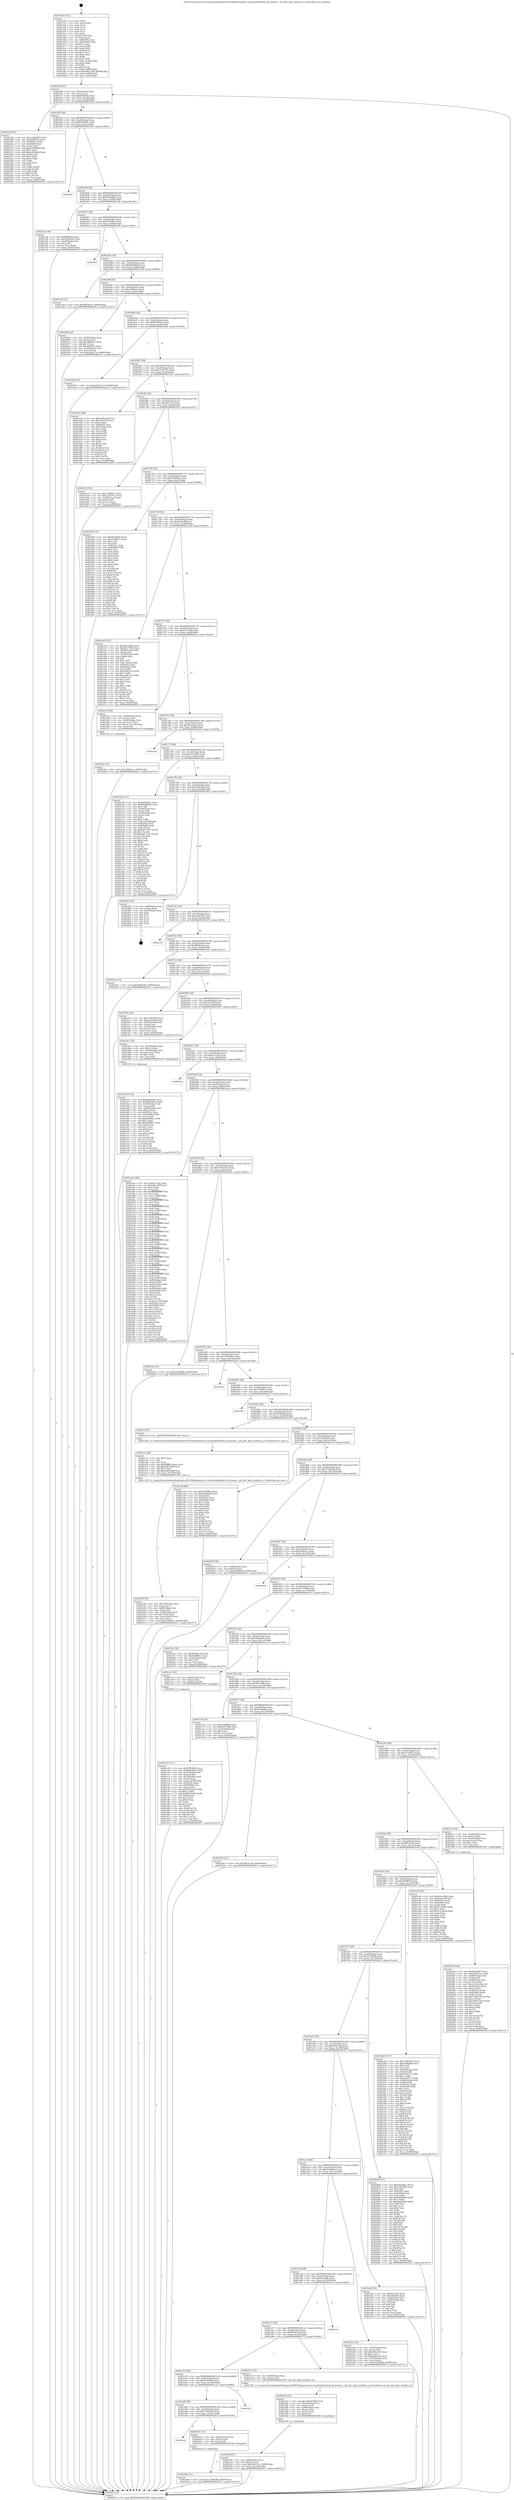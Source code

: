 digraph "0x4015a0" {
  label = "0x4015a0 (/mnt/c/Users/mathe/Desktop/tcc/POCII/binaries/extr_linuxfsxfslibxfsxfs_da_format.c_xfs_dir2_data_bestfree_p_Final-ollvm.out::main(0))"
  labelloc = "t"
  node[shape=record]

  Entry [label="",width=0.3,height=0.3,shape=circle,fillcolor=black,style=filled]
  "0x40160f" [label="{
     0x40160f [32]\l
     | [instrs]\l
     &nbsp;&nbsp;0x40160f \<+6\>: mov -0x90(%rbp),%eax\l
     &nbsp;&nbsp;0x401615 \<+2\>: mov %eax,%ecx\l
     &nbsp;&nbsp;0x401617 \<+6\>: sub $0x82f86365,%ecx\l
     &nbsp;&nbsp;0x40161d \<+6\>: mov %eax,-0xa4(%rbp)\l
     &nbsp;&nbsp;0x401623 \<+6\>: mov %ecx,-0xa8(%rbp)\l
     &nbsp;&nbsp;0x401629 \<+6\>: je 000000000040225b \<main+0xcbb\>\l
  }"]
  "0x40225b" [label="{
     0x40225b [91]\l
     | [instrs]\l
     &nbsp;&nbsp;0x40225b \<+5\>: mov $0x12db5b07,%eax\l
     &nbsp;&nbsp;0x402260 \<+5\>: mov $0x4fa9f87d,%ecx\l
     &nbsp;&nbsp;0x402265 \<+7\>: mov 0x40505c,%edx\l
     &nbsp;&nbsp;0x40226c \<+7\>: mov 0x405060,%esi\l
     &nbsp;&nbsp;0x402273 \<+2\>: mov %edx,%edi\l
     &nbsp;&nbsp;0x402275 \<+6\>: sub $0xa263bd8d,%edi\l
     &nbsp;&nbsp;0x40227b \<+3\>: sub $0x1,%edi\l
     &nbsp;&nbsp;0x40227e \<+6\>: add $0xa263bd8d,%edi\l
     &nbsp;&nbsp;0x402284 \<+3\>: imul %edi,%edx\l
     &nbsp;&nbsp;0x402287 \<+3\>: and $0x1,%edx\l
     &nbsp;&nbsp;0x40228a \<+3\>: cmp $0x0,%edx\l
     &nbsp;&nbsp;0x40228d \<+4\>: sete %r8b\l
     &nbsp;&nbsp;0x402291 \<+3\>: cmp $0xa,%esi\l
     &nbsp;&nbsp;0x402294 \<+4\>: setl %r9b\l
     &nbsp;&nbsp;0x402298 \<+3\>: mov %r8b,%r10b\l
     &nbsp;&nbsp;0x40229b \<+3\>: and %r9b,%r10b\l
     &nbsp;&nbsp;0x40229e \<+3\>: xor %r9b,%r8b\l
     &nbsp;&nbsp;0x4022a1 \<+3\>: or %r8b,%r10b\l
     &nbsp;&nbsp;0x4022a4 \<+4\>: test $0x1,%r10b\l
     &nbsp;&nbsp;0x4022a8 \<+3\>: cmovne %ecx,%eax\l
     &nbsp;&nbsp;0x4022ab \<+6\>: mov %eax,-0x90(%rbp)\l
     &nbsp;&nbsp;0x4022b1 \<+5\>: jmp 0000000000402613 \<main+0x1073\>\l
  }"]
  "0x40162f" [label="{
     0x40162f [28]\l
     | [instrs]\l
     &nbsp;&nbsp;0x40162f \<+5\>: jmp 0000000000401634 \<main+0x94\>\l
     &nbsp;&nbsp;0x401634 \<+6\>: mov -0xa4(%rbp),%eax\l
     &nbsp;&nbsp;0x40163a \<+5\>: sub $0x8ef24d97,%eax\l
     &nbsp;&nbsp;0x40163f \<+6\>: mov %eax,-0xac(%rbp)\l
     &nbsp;&nbsp;0x401645 \<+6\>: je 0000000000402581 \<main+0xfe1\>\l
  }"]
  Exit [label="",width=0.3,height=0.3,shape=circle,fillcolor=black,style=filled,peripheries=2]
  "0x402581" [label="{
     0x402581\l
  }", style=dashed]
  "0x40164b" [label="{
     0x40164b [28]\l
     | [instrs]\l
     &nbsp;&nbsp;0x40164b \<+5\>: jmp 0000000000401650 \<main+0xb0\>\l
     &nbsp;&nbsp;0x401650 \<+6\>: mov -0xa4(%rbp),%eax\l
     &nbsp;&nbsp;0x401656 \<+5\>: sub $0x90a0b66b,%eax\l
     &nbsp;&nbsp;0x40165b \<+6\>: mov %eax,-0xb0(%rbp)\l
     &nbsp;&nbsp;0x401661 \<+6\>: je 00000000004021ab \<main+0xc0b\>\l
  }"]
  "0x402444" [label="{
     0x402444 [15]\l
     | [instrs]\l
     &nbsp;&nbsp;0x402444 \<+10\>: movl $0x23186c8b,-0x90(%rbp)\l
     &nbsp;&nbsp;0x40244e \<+5\>: jmp 0000000000402613 \<main+0x1073\>\l
  }"]
  "0x4021ab" [label="{
     0x4021ab [30]\l
     | [instrs]\l
     &nbsp;&nbsp;0x4021ab \<+5\>: mov $0xf86f5efa,%eax\l
     &nbsp;&nbsp;0x4021b0 \<+5\>: mov $0x1b9044ef,%ecx\l
     &nbsp;&nbsp;0x4021b5 \<+3\>: mov -0x29(%rbp),%dl\l
     &nbsp;&nbsp;0x4021b8 \<+3\>: test $0x1,%dl\l
     &nbsp;&nbsp;0x4021bb \<+3\>: cmovne %ecx,%eax\l
     &nbsp;&nbsp;0x4021be \<+6\>: mov %eax,-0x90(%rbp)\l
     &nbsp;&nbsp;0x4021c4 \<+5\>: jmp 0000000000402613 \<main+0x1073\>\l
  }"]
  "0x401667" [label="{
     0x401667 [28]\l
     | [instrs]\l
     &nbsp;&nbsp;0x401667 \<+5\>: jmp 000000000040166c \<main+0xcc\>\l
     &nbsp;&nbsp;0x40166c \<+6\>: mov -0xa4(%rbp),%eax\l
     &nbsp;&nbsp;0x401672 \<+5\>: sub $0x9785f86c,%eax\l
     &nbsp;&nbsp;0x401677 \<+6\>: mov %eax,-0xb4(%rbp)\l
     &nbsp;&nbsp;0x40167d \<+6\>: je 00000000004024ef \<main+0xf4f\>\l
  }"]
  "0x401aab" [label="{
     0x401aab\l
  }", style=dashed]
  "0x4024ef" [label="{
     0x4024ef\l
  }", style=dashed]
  "0x401683" [label="{
     0x401683 [28]\l
     | [instrs]\l
     &nbsp;&nbsp;0x401683 \<+5\>: jmp 0000000000401688 \<main+0xe8\>\l
     &nbsp;&nbsp;0x401688 \<+6\>: mov -0xa4(%rbp),%eax\l
     &nbsp;&nbsp;0x40168e \<+5\>: sub $0x9d4360b3,%eax\l
     &nbsp;&nbsp;0x401693 \<+6\>: mov %eax,-0xb8(%rbp)\l
     &nbsp;&nbsp;0x401699 \<+6\>: je 0000000000401e36 \<main+0x896\>\l
  }"]
  "0x402435" [label="{
     0x402435 [15]\l
     | [instrs]\l
     &nbsp;&nbsp;0x402435 \<+4\>: mov -0x68(%rbp),%rax\l
     &nbsp;&nbsp;0x402439 \<+3\>: mov (%rax),%rax\l
     &nbsp;&nbsp;0x40243c \<+3\>: mov %rax,%rdi\l
     &nbsp;&nbsp;0x40243f \<+5\>: call 0000000000401030 \<free@plt\>\l
     | [calls]\l
     &nbsp;&nbsp;0x401030 \{1\} (unknown)\l
  }"]
  "0x401e36" [label="{
     0x401e36 [15]\l
     | [instrs]\l
     &nbsp;&nbsp;0x401e36 \<+10\>: movl $0x4f876c54,-0x90(%rbp)\l
     &nbsp;&nbsp;0x401e40 \<+5\>: jmp 0000000000402613 \<main+0x1073\>\l
  }"]
  "0x40169f" [label="{
     0x40169f [28]\l
     | [instrs]\l
     &nbsp;&nbsp;0x40169f \<+5\>: jmp 00000000004016a4 \<main+0x104\>\l
     &nbsp;&nbsp;0x4016a4 \<+6\>: mov -0xa4(%rbp),%eax\l
     &nbsp;&nbsp;0x4016aa \<+5\>: sub $0xa3946ecc,%eax\l
     &nbsp;&nbsp;0x4016af \<+6\>: mov %eax,-0xbc(%rbp)\l
     &nbsp;&nbsp;0x4016b5 \<+6\>: je 000000000040240b \<main+0xe6b\>\l
  }"]
  "0x401a8f" [label="{
     0x401a8f [28]\l
     | [instrs]\l
     &nbsp;&nbsp;0x401a8f \<+5\>: jmp 0000000000401a94 \<main+0x4f4\>\l
     &nbsp;&nbsp;0x401a94 \<+6\>: mov -0xa4(%rbp),%eax\l
     &nbsp;&nbsp;0x401a9a \<+5\>: sub $0x7206182f,%eax\l
     &nbsp;&nbsp;0x401a9f \<+6\>: mov %eax,-0x14c(%rbp)\l
     &nbsp;&nbsp;0x401aa5 \<+6\>: je 0000000000402435 \<main+0xe95\>\l
  }"]
  "0x40240b" [label="{
     0x40240b [42]\l
     | [instrs]\l
     &nbsp;&nbsp;0x40240b \<+4\>: mov -0x40(%rbp),%rax\l
     &nbsp;&nbsp;0x40240f \<+2\>: mov (%rax),%ecx\l
     &nbsp;&nbsp;0x402411 \<+6\>: add $0xc86fc83c,%ecx\l
     &nbsp;&nbsp;0x402417 \<+3\>: add $0x1,%ecx\l
     &nbsp;&nbsp;0x40241a \<+6\>: sub $0xc86fc83c,%ecx\l
     &nbsp;&nbsp;0x402420 \<+4\>: mov -0x40(%rbp),%rax\l
     &nbsp;&nbsp;0x402424 \<+2\>: mov %ecx,(%rax)\l
     &nbsp;&nbsp;0x402426 \<+10\>: movl $0x2bb115c,-0x90(%rbp)\l
     &nbsp;&nbsp;0x402430 \<+5\>: jmp 0000000000402613 \<main+0x1073\>\l
  }"]
  "0x4016bb" [label="{
     0x4016bb [28]\l
     | [instrs]\l
     &nbsp;&nbsp;0x4016bb \<+5\>: jmp 00000000004016c0 \<main+0x120\>\l
     &nbsp;&nbsp;0x4016c0 \<+6\>: mov -0xa4(%rbp),%eax\l
     &nbsp;&nbsp;0x4016c6 \<+5\>: sub $0xb99300c9,%eax\l
     &nbsp;&nbsp;0x4016cb \<+6\>: mov %eax,-0xc0(%rbp)\l
     &nbsp;&nbsp;0x4016d1 \<+6\>: je 0000000000401d24 \<main+0x784\>\l
  }"]
  "0x401c2e" [label="{
     0x401c2e\l
  }", style=dashed]
  "0x401d24" [label="{
     0x401d24 [15]\l
     | [instrs]\l
     &nbsp;&nbsp;0x401d24 \<+10\>: movl $0xcb65c1e3,-0x90(%rbp)\l
     &nbsp;&nbsp;0x401d2e \<+5\>: jmp 0000000000402613 \<main+0x1073\>\l
  }"]
  "0x4016d7" [label="{
     0x4016d7 [28]\l
     | [instrs]\l
     &nbsp;&nbsp;0x4016d7 \<+5\>: jmp 00000000004016dc \<main+0x13c\>\l
     &nbsp;&nbsp;0x4016dc \<+6\>: mov -0xa4(%rbp),%eax\l
     &nbsp;&nbsp;0x4016e2 \<+5\>: sub $0xc2107532,%eax\l
     &nbsp;&nbsp;0x4016e7 \<+6\>: mov %eax,-0xc4(%rbp)\l
     &nbsp;&nbsp;0x4016ed \<+6\>: je 0000000000401d51 \<main+0x7b1\>\l
  }"]
  "0x4023fc" [label="{
     0x4023fc [15]\l
     | [instrs]\l
     &nbsp;&nbsp;0x4023fc \<+10\>: movl $0xa3946ecc,-0x90(%rbp)\l
     &nbsp;&nbsp;0x402406 \<+5\>: jmp 0000000000402613 \<main+0x1073\>\l
  }"]
  "0x401d51" [label="{
     0x401d51 [86]\l
     | [instrs]\l
     &nbsp;&nbsp;0x401d51 \<+5\>: mov $0xeadfe5b6,%eax\l
     &nbsp;&nbsp;0x401d56 \<+5\>: mov $0x7d237bf,%ecx\l
     &nbsp;&nbsp;0x401d5b \<+2\>: xor %edx,%edx\l
     &nbsp;&nbsp;0x401d5d \<+7\>: mov 0x40505c,%esi\l
     &nbsp;&nbsp;0x401d64 \<+7\>: mov 0x405060,%edi\l
     &nbsp;&nbsp;0x401d6b \<+3\>: sub $0x1,%edx\l
     &nbsp;&nbsp;0x401d6e \<+3\>: mov %esi,%r8d\l
     &nbsp;&nbsp;0x401d71 \<+3\>: add %edx,%r8d\l
     &nbsp;&nbsp;0x401d74 \<+4\>: imul %r8d,%esi\l
     &nbsp;&nbsp;0x401d78 \<+3\>: and $0x1,%esi\l
     &nbsp;&nbsp;0x401d7b \<+3\>: cmp $0x0,%esi\l
     &nbsp;&nbsp;0x401d7e \<+4\>: sete %r9b\l
     &nbsp;&nbsp;0x401d82 \<+3\>: cmp $0xa,%edi\l
     &nbsp;&nbsp;0x401d85 \<+4\>: setl %r10b\l
     &nbsp;&nbsp;0x401d89 \<+3\>: mov %r9b,%r11b\l
     &nbsp;&nbsp;0x401d8c \<+3\>: and %r10b,%r11b\l
     &nbsp;&nbsp;0x401d8f \<+3\>: xor %r10b,%r9b\l
     &nbsp;&nbsp;0x401d92 \<+3\>: or %r9b,%r11b\l
     &nbsp;&nbsp;0x401d95 \<+4\>: test $0x1,%r11b\l
     &nbsp;&nbsp;0x401d99 \<+3\>: cmovne %ecx,%eax\l
     &nbsp;&nbsp;0x401d9c \<+6\>: mov %eax,-0x90(%rbp)\l
     &nbsp;&nbsp;0x401da2 \<+5\>: jmp 0000000000402613 \<main+0x1073\>\l
  }"]
  "0x4016f3" [label="{
     0x4016f3 [28]\l
     | [instrs]\l
     &nbsp;&nbsp;0x4016f3 \<+5\>: jmp 00000000004016f8 \<main+0x158\>\l
     &nbsp;&nbsp;0x4016f8 \<+6\>: mov -0xa4(%rbp),%eax\l
     &nbsp;&nbsp;0x4016fe \<+5\>: sub $0xcb65c1e3,%eax\l
     &nbsp;&nbsp;0x401703 \<+6\>: mov %eax,-0xc8(%rbp)\l
     &nbsp;&nbsp;0x401709 \<+6\>: je 0000000000401d33 \<main+0x793\>\l
  }"]
  "0x40239f" [label="{
     0x40239f [31]\l
     | [instrs]\l
     &nbsp;&nbsp;0x40239f \<+4\>: mov -0x40(%rbp),%rcx\l
     &nbsp;&nbsp;0x4023a3 \<+6\>: movl $0x0,(%rcx)\l
     &nbsp;&nbsp;0x4023a9 \<+10\>: movl $0x2bb115c,-0x90(%rbp)\l
     &nbsp;&nbsp;0x4023b3 \<+6\>: mov %eax,-0x154(%rbp)\l
     &nbsp;&nbsp;0x4023b9 \<+5\>: jmp 0000000000402613 \<main+0x1073\>\l
  }"]
  "0x401d33" [label="{
     0x401d33 [30]\l
     | [instrs]\l
     &nbsp;&nbsp;0x401d33 \<+5\>: mov $0x159f0837,%eax\l
     &nbsp;&nbsp;0x401d38 \<+5\>: mov $0xc2107532,%ecx\l
     &nbsp;&nbsp;0x401d3d \<+3\>: mov -0x30(%rbp),%edx\l
     &nbsp;&nbsp;0x401d40 \<+3\>: cmp $0x0,%edx\l
     &nbsp;&nbsp;0x401d43 \<+3\>: cmove %ecx,%eax\l
     &nbsp;&nbsp;0x401d46 \<+6\>: mov %eax,-0x90(%rbp)\l
     &nbsp;&nbsp;0x401d4c \<+5\>: jmp 0000000000402613 \<main+0x1073\>\l
  }"]
  "0x40170f" [label="{
     0x40170f [28]\l
     | [instrs]\l
     &nbsp;&nbsp;0x40170f \<+5\>: jmp 0000000000401714 \<main+0x174\>\l
     &nbsp;&nbsp;0x401714 \<+6\>: mov -0xa4(%rbp),%eax\l
     &nbsp;&nbsp;0x40171a \<+5\>: sub $0xd5d98fe3,%eax\l
     &nbsp;&nbsp;0x40171f \<+6\>: mov %eax,-0xcc(%rbp)\l
     &nbsp;&nbsp;0x401725 \<+6\>: je 0000000000401f38 \<main+0x998\>\l
  }"]
  "0x40237e" [label="{
     0x40237e [33]\l
     | [instrs]\l
     &nbsp;&nbsp;0x40237e \<+10\>: movabs $0x4030b6,%rdi\l
     &nbsp;&nbsp;0x402388 \<+4\>: mov -0x48(%rbp),%rcx\l
     &nbsp;&nbsp;0x40238c \<+3\>: mov %rax,(%rcx)\l
     &nbsp;&nbsp;0x40238f \<+4\>: mov -0x48(%rbp),%rax\l
     &nbsp;&nbsp;0x402393 \<+3\>: mov (%rax),%rax\l
     &nbsp;&nbsp;0x402396 \<+2\>: mov (%rax),%esi\l
     &nbsp;&nbsp;0x402398 \<+2\>: mov $0x0,%al\l
     &nbsp;&nbsp;0x40239a \<+5\>: call 0000000000401040 \<printf@plt\>\l
     | [calls]\l
     &nbsp;&nbsp;0x401040 \{1\} (unknown)\l
  }"]
  "0x401f38" [label="{
     0x401f38 [137]\l
     | [instrs]\l
     &nbsp;&nbsp;0x401f38 \<+5\>: mov $0x8ef24d97,%eax\l
     &nbsp;&nbsp;0x401f3d \<+5\>: mov $0x3e1bfd33,%ecx\l
     &nbsp;&nbsp;0x401f42 \<+2\>: mov $0x1,%dl\l
     &nbsp;&nbsp;0x401f44 \<+2\>: xor %esi,%esi\l
     &nbsp;&nbsp;0x401f46 \<+7\>: mov 0x40505c,%edi\l
     &nbsp;&nbsp;0x401f4d \<+8\>: mov 0x405060,%r8d\l
     &nbsp;&nbsp;0x401f55 \<+3\>: sub $0x1,%esi\l
     &nbsp;&nbsp;0x401f58 \<+3\>: mov %edi,%r9d\l
     &nbsp;&nbsp;0x401f5b \<+3\>: add %esi,%r9d\l
     &nbsp;&nbsp;0x401f5e \<+4\>: imul %r9d,%edi\l
     &nbsp;&nbsp;0x401f62 \<+3\>: and $0x1,%edi\l
     &nbsp;&nbsp;0x401f65 \<+3\>: cmp $0x0,%edi\l
     &nbsp;&nbsp;0x401f68 \<+4\>: sete %r10b\l
     &nbsp;&nbsp;0x401f6c \<+4\>: cmp $0xa,%r8d\l
     &nbsp;&nbsp;0x401f70 \<+4\>: setl %r11b\l
     &nbsp;&nbsp;0x401f74 \<+3\>: mov %r10b,%bl\l
     &nbsp;&nbsp;0x401f77 \<+3\>: xor $0xff,%bl\l
     &nbsp;&nbsp;0x401f7a \<+3\>: mov %r11b,%r14b\l
     &nbsp;&nbsp;0x401f7d \<+4\>: xor $0xff,%r14b\l
     &nbsp;&nbsp;0x401f81 \<+3\>: xor $0x1,%dl\l
     &nbsp;&nbsp;0x401f84 \<+3\>: mov %bl,%r15b\l
     &nbsp;&nbsp;0x401f87 \<+4\>: and $0xff,%r15b\l
     &nbsp;&nbsp;0x401f8b \<+3\>: and %dl,%r10b\l
     &nbsp;&nbsp;0x401f8e \<+3\>: mov %r14b,%r12b\l
     &nbsp;&nbsp;0x401f91 \<+4\>: and $0xff,%r12b\l
     &nbsp;&nbsp;0x401f95 \<+3\>: and %dl,%r11b\l
     &nbsp;&nbsp;0x401f98 \<+3\>: or %r10b,%r15b\l
     &nbsp;&nbsp;0x401f9b \<+3\>: or %r11b,%r12b\l
     &nbsp;&nbsp;0x401f9e \<+3\>: xor %r12b,%r15b\l
     &nbsp;&nbsp;0x401fa1 \<+3\>: or %r14b,%bl\l
     &nbsp;&nbsp;0x401fa4 \<+3\>: xor $0xff,%bl\l
     &nbsp;&nbsp;0x401fa7 \<+3\>: or $0x1,%dl\l
     &nbsp;&nbsp;0x401faa \<+2\>: and %dl,%bl\l
     &nbsp;&nbsp;0x401fac \<+3\>: or %bl,%r15b\l
     &nbsp;&nbsp;0x401faf \<+4\>: test $0x1,%r15b\l
     &nbsp;&nbsp;0x401fb3 \<+3\>: cmovne %ecx,%eax\l
     &nbsp;&nbsp;0x401fb6 \<+6\>: mov %eax,-0x90(%rbp)\l
     &nbsp;&nbsp;0x401fbc \<+5\>: jmp 0000000000402613 \<main+0x1073\>\l
  }"]
  "0x40172b" [label="{
     0x40172b [28]\l
     | [instrs]\l
     &nbsp;&nbsp;0x40172b \<+5\>: jmp 0000000000401730 \<main+0x190\>\l
     &nbsp;&nbsp;0x401730 \<+6\>: mov -0xa4(%rbp),%eax\l
     &nbsp;&nbsp;0x401736 \<+5\>: sub $0xdae4ceff,%eax\l
     &nbsp;&nbsp;0x40173b \<+6\>: mov %eax,-0xd0(%rbp)\l
     &nbsp;&nbsp;0x401741 \<+6\>: je 0000000000401ea0 \<main+0x900\>\l
  }"]
  "0x401a73" [label="{
     0x401a73 [28]\l
     | [instrs]\l
     &nbsp;&nbsp;0x401a73 \<+5\>: jmp 0000000000401a78 \<main+0x4d8\>\l
     &nbsp;&nbsp;0x401a78 \<+6\>: mov -0xa4(%rbp),%eax\l
     &nbsp;&nbsp;0x401a7e \<+5\>: sub $0x6a525f66,%eax\l
     &nbsp;&nbsp;0x401a83 \<+6\>: mov %eax,-0x148(%rbp)\l
     &nbsp;&nbsp;0x401a89 \<+6\>: je 0000000000401c2e \<main+0x68e\>\l
  }"]
  "0x401ea0" [label="{
     0x401ea0 [122]\l
     | [instrs]\l
     &nbsp;&nbsp;0x401ea0 \<+5\>: mov $0x64e1d6f6,%eax\l
     &nbsp;&nbsp;0x401ea5 \<+5\>: mov $0x28c779b8,%ecx\l
     &nbsp;&nbsp;0x401eaa \<+4\>: mov -0x60(%rbp),%rdx\l
     &nbsp;&nbsp;0x401eae \<+2\>: mov (%rdx),%esi\l
     &nbsp;&nbsp;0x401eb0 \<+4\>: mov -0x70(%rbp),%rdx\l
     &nbsp;&nbsp;0x401eb4 \<+2\>: cmp (%rdx),%esi\l
     &nbsp;&nbsp;0x401eb6 \<+4\>: setl %dil\l
     &nbsp;&nbsp;0x401eba \<+4\>: and $0x1,%dil\l
     &nbsp;&nbsp;0x401ebe \<+4\>: mov %dil,-0x2a(%rbp)\l
     &nbsp;&nbsp;0x401ec2 \<+7\>: mov 0x40505c,%esi\l
     &nbsp;&nbsp;0x401ec9 \<+8\>: mov 0x405060,%r8d\l
     &nbsp;&nbsp;0x401ed1 \<+3\>: mov %esi,%r9d\l
     &nbsp;&nbsp;0x401ed4 \<+7\>: sub $0xa380a11b,%r9d\l
     &nbsp;&nbsp;0x401edb \<+4\>: sub $0x1,%r9d\l
     &nbsp;&nbsp;0x401edf \<+7\>: add $0xa380a11b,%r9d\l
     &nbsp;&nbsp;0x401ee6 \<+4\>: imul %r9d,%esi\l
     &nbsp;&nbsp;0x401eea \<+3\>: and $0x1,%esi\l
     &nbsp;&nbsp;0x401eed \<+3\>: cmp $0x0,%esi\l
     &nbsp;&nbsp;0x401ef0 \<+4\>: sete %dil\l
     &nbsp;&nbsp;0x401ef4 \<+4\>: cmp $0xa,%r8d\l
     &nbsp;&nbsp;0x401ef8 \<+4\>: setl %r10b\l
     &nbsp;&nbsp;0x401efc \<+3\>: mov %dil,%r11b\l
     &nbsp;&nbsp;0x401eff \<+3\>: and %r10b,%r11b\l
     &nbsp;&nbsp;0x401f02 \<+3\>: xor %r10b,%dil\l
     &nbsp;&nbsp;0x401f05 \<+3\>: or %dil,%r11b\l
     &nbsp;&nbsp;0x401f08 \<+4\>: test $0x1,%r11b\l
     &nbsp;&nbsp;0x401f0c \<+3\>: cmovne %ecx,%eax\l
     &nbsp;&nbsp;0x401f0f \<+6\>: mov %eax,-0x90(%rbp)\l
     &nbsp;&nbsp;0x401f15 \<+5\>: jmp 0000000000402613 \<main+0x1073\>\l
  }"]
  "0x401747" [label="{
     0x401747 [28]\l
     | [instrs]\l
     &nbsp;&nbsp;0x401747 \<+5\>: jmp 000000000040174c \<main+0x1ac\>\l
     &nbsp;&nbsp;0x40174c \<+6\>: mov -0xa4(%rbp),%eax\l
     &nbsp;&nbsp;0x401752 \<+5\>: sub $0xdc657ad8,%eax\l
     &nbsp;&nbsp;0x401757 \<+6\>: mov %eax,-0xd4(%rbp)\l
     &nbsp;&nbsp;0x40175d \<+6\>: je 00000000004023e2 \<main+0xe42\>\l
  }"]
  "0x402372" [label="{
     0x402372 [12]\l
     | [instrs]\l
     &nbsp;&nbsp;0x402372 \<+4\>: mov -0x68(%rbp),%rax\l
     &nbsp;&nbsp;0x402376 \<+3\>: mov (%rax),%rdi\l
     &nbsp;&nbsp;0x402379 \<+5\>: call 0000000000401580 \<xfs_dir2_data_bestfree_p\>\l
     | [calls]\l
     &nbsp;&nbsp;0x401580 \{1\} (/mnt/c/Users/mathe/Desktop/tcc/POCII/binaries/extr_linuxfsxfslibxfsxfs_da_format.c_xfs_dir2_data_bestfree_p_Final-ollvm.out::xfs_dir2_data_bestfree_p)\l
  }"]
  "0x4023e2" [label="{
     0x4023e2 [26]\l
     | [instrs]\l
     &nbsp;&nbsp;0x4023e2 \<+4\>: mov -0x68(%rbp),%rax\l
     &nbsp;&nbsp;0x4023e6 \<+3\>: mov (%rax),%rax\l
     &nbsp;&nbsp;0x4023e9 \<+4\>: mov -0x40(%rbp),%rcx\l
     &nbsp;&nbsp;0x4023ed \<+3\>: movslq (%rcx),%rcx\l
     &nbsp;&nbsp;0x4023f0 \<+4\>: mov (%rax,%rcx,8),%rax\l
     &nbsp;&nbsp;0x4023f4 \<+3\>: mov %rax,%rdi\l
     &nbsp;&nbsp;0x4023f7 \<+5\>: call 0000000000401030 \<free@plt\>\l
     | [calls]\l
     &nbsp;&nbsp;0x401030 \{1\} (unknown)\l
  }"]
  "0x401763" [label="{
     0x401763 [28]\l
     | [instrs]\l
     &nbsp;&nbsp;0x401763 \<+5\>: jmp 0000000000401768 \<main+0x1c8\>\l
     &nbsp;&nbsp;0x401768 \<+6\>: mov -0xa4(%rbp),%eax\l
     &nbsp;&nbsp;0x40176e \<+5\>: sub $0xe0b2da1e,%eax\l
     &nbsp;&nbsp;0x401773 \<+6\>: mov %eax,-0xd8(%rbp)\l
     &nbsp;&nbsp;0x401779 \<+6\>: je 00000000004025c9 \<main+0x1029\>\l
  }"]
  "0x401a57" [label="{
     0x401a57 [28]\l
     | [instrs]\l
     &nbsp;&nbsp;0x401a57 \<+5\>: jmp 0000000000401a5c \<main+0x4bc\>\l
     &nbsp;&nbsp;0x401a5c \<+6\>: mov -0xa4(%rbp),%eax\l
     &nbsp;&nbsp;0x401a62 \<+5\>: sub $0x6604614e,%eax\l
     &nbsp;&nbsp;0x401a67 \<+6\>: mov %eax,-0x144(%rbp)\l
     &nbsp;&nbsp;0x401a6d \<+6\>: je 0000000000402372 \<main+0xdd2\>\l
  }"]
  "0x4025c9" [label="{
     0x4025c9\l
  }", style=dashed]
  "0x40177f" [label="{
     0x40177f [28]\l
     | [instrs]\l
     &nbsp;&nbsp;0x40177f \<+5\>: jmp 0000000000401784 \<main+0x1e4\>\l
     &nbsp;&nbsp;0x401784 \<+6\>: mov -0xa4(%rbp),%eax\l
     &nbsp;&nbsp;0x40178a \<+5\>: sub $0xe3632fb0,%eax\l
     &nbsp;&nbsp;0x40178f \<+6\>: mov %eax,-0xdc(%rbp)\l
     &nbsp;&nbsp;0x401795 \<+6\>: je 0000000000402100 \<main+0xb60\>\l
  }"]
  "0x40255c" [label="{
     0x40255c\l
  }", style=dashed]
  "0x402100" [label="{
     0x402100 [171]\l
     | [instrs]\l
     &nbsp;&nbsp;0x402100 \<+5\>: mov $0xe0b2da1e,%eax\l
     &nbsp;&nbsp;0x402105 \<+5\>: mov $0x90a0b66b,%ecx\l
     &nbsp;&nbsp;0x40210a \<+2\>: mov $0x1,%dl\l
     &nbsp;&nbsp;0x40210c \<+4\>: mov -0x50(%rbp),%rsi\l
     &nbsp;&nbsp;0x402110 \<+2\>: mov (%rsi),%edi\l
     &nbsp;&nbsp;0x402112 \<+4\>: mov -0x58(%rbp),%rsi\l
     &nbsp;&nbsp;0x402116 \<+2\>: cmp (%rsi),%edi\l
     &nbsp;&nbsp;0x402118 \<+4\>: setl %r8b\l
     &nbsp;&nbsp;0x40211c \<+4\>: and $0x1,%r8b\l
     &nbsp;&nbsp;0x402120 \<+4\>: mov %r8b,-0x29(%rbp)\l
     &nbsp;&nbsp;0x402124 \<+7\>: mov 0x40505c,%edi\l
     &nbsp;&nbsp;0x40212b \<+8\>: mov 0x405060,%r9d\l
     &nbsp;&nbsp;0x402133 \<+3\>: mov %edi,%r10d\l
     &nbsp;&nbsp;0x402136 \<+7\>: sub $0xf4d17581,%r10d\l
     &nbsp;&nbsp;0x40213d \<+4\>: sub $0x1,%r10d\l
     &nbsp;&nbsp;0x402141 \<+7\>: add $0xf4d17581,%r10d\l
     &nbsp;&nbsp;0x402148 \<+4\>: imul %r10d,%edi\l
     &nbsp;&nbsp;0x40214c \<+3\>: and $0x1,%edi\l
     &nbsp;&nbsp;0x40214f \<+3\>: cmp $0x0,%edi\l
     &nbsp;&nbsp;0x402152 \<+4\>: sete %r8b\l
     &nbsp;&nbsp;0x402156 \<+4\>: cmp $0xa,%r9d\l
     &nbsp;&nbsp;0x40215a \<+4\>: setl %r11b\l
     &nbsp;&nbsp;0x40215e \<+3\>: mov %r8b,%bl\l
     &nbsp;&nbsp;0x402161 \<+3\>: xor $0xff,%bl\l
     &nbsp;&nbsp;0x402164 \<+3\>: mov %r11b,%r14b\l
     &nbsp;&nbsp;0x402167 \<+4\>: xor $0xff,%r14b\l
     &nbsp;&nbsp;0x40216b \<+3\>: xor $0x1,%dl\l
     &nbsp;&nbsp;0x40216e \<+3\>: mov %bl,%r15b\l
     &nbsp;&nbsp;0x402171 \<+4\>: and $0xff,%r15b\l
     &nbsp;&nbsp;0x402175 \<+3\>: and %dl,%r8b\l
     &nbsp;&nbsp;0x402178 \<+3\>: mov %r14b,%r12b\l
     &nbsp;&nbsp;0x40217b \<+4\>: and $0xff,%r12b\l
     &nbsp;&nbsp;0x40217f \<+3\>: and %dl,%r11b\l
     &nbsp;&nbsp;0x402182 \<+3\>: or %r8b,%r15b\l
     &nbsp;&nbsp;0x402185 \<+3\>: or %r11b,%r12b\l
     &nbsp;&nbsp;0x402188 \<+3\>: xor %r12b,%r15b\l
     &nbsp;&nbsp;0x40218b \<+3\>: or %r14b,%bl\l
     &nbsp;&nbsp;0x40218e \<+3\>: xor $0xff,%bl\l
     &nbsp;&nbsp;0x402191 \<+3\>: or $0x1,%dl\l
     &nbsp;&nbsp;0x402194 \<+2\>: and %dl,%bl\l
     &nbsp;&nbsp;0x402196 \<+3\>: or %bl,%r15b\l
     &nbsp;&nbsp;0x402199 \<+4\>: test $0x1,%r15b\l
     &nbsp;&nbsp;0x40219d \<+3\>: cmovne %ecx,%eax\l
     &nbsp;&nbsp;0x4021a0 \<+6\>: mov %eax,-0x90(%rbp)\l
     &nbsp;&nbsp;0x4021a6 \<+5\>: jmp 0000000000402613 \<main+0x1073\>\l
  }"]
  "0x40179b" [label="{
     0x40179b [28]\l
     | [instrs]\l
     &nbsp;&nbsp;0x40179b \<+5\>: jmp 00000000004017a0 \<main+0x200\>\l
     &nbsp;&nbsp;0x4017a0 \<+6\>: mov -0xa4(%rbp),%eax\l
     &nbsp;&nbsp;0x4017a6 \<+5\>: sub $0xe9ef8346,%eax\l
     &nbsp;&nbsp;0x4017ab \<+6\>: mov %eax,-0xe0(%rbp)\l
     &nbsp;&nbsp;0x4017b1 \<+6\>: je 0000000000402492 \<main+0xef2\>\l
  }"]
  "0x401a3b" [label="{
     0x401a3b [28]\l
     | [instrs]\l
     &nbsp;&nbsp;0x401a3b \<+5\>: jmp 0000000000401a40 \<main+0x4a0\>\l
     &nbsp;&nbsp;0x401a40 \<+6\>: mov -0xa4(%rbp),%eax\l
     &nbsp;&nbsp;0x401a46 \<+5\>: sub $0x64e1d6f6,%eax\l
     &nbsp;&nbsp;0x401a4b \<+6\>: mov %eax,-0x140(%rbp)\l
     &nbsp;&nbsp;0x401a51 \<+6\>: je 000000000040255c \<main+0xfbc\>\l
  }"]
  "0x402492" [label="{
     0x402492 [24]\l
     | [instrs]\l
     &nbsp;&nbsp;0x402492 \<+7\>: mov -0x88(%rbp),%rax\l
     &nbsp;&nbsp;0x402499 \<+2\>: mov (%rax),%eax\l
     &nbsp;&nbsp;0x40249b \<+4\>: lea -0x28(%rbp),%rsp\l
     &nbsp;&nbsp;0x40249f \<+1\>: pop %rbx\l
     &nbsp;&nbsp;0x4024a0 \<+2\>: pop %r12\l
     &nbsp;&nbsp;0x4024a2 \<+2\>: pop %r13\l
     &nbsp;&nbsp;0x4024a4 \<+2\>: pop %r14\l
     &nbsp;&nbsp;0x4024a6 \<+2\>: pop %r15\l
     &nbsp;&nbsp;0x4024a8 \<+1\>: pop %rbp\l
     &nbsp;&nbsp;0x4024a9 \<+1\>: ret\l
  }"]
  "0x4017b7" [label="{
     0x4017b7 [28]\l
     | [instrs]\l
     &nbsp;&nbsp;0x4017b7 \<+5\>: jmp 00000000004017bc \<main+0x21c\>\l
     &nbsp;&nbsp;0x4017bc \<+6\>: mov -0xa4(%rbp),%eax\l
     &nbsp;&nbsp;0x4017c2 \<+5\>: sub $0xeadfe5b6,%eax\l
     &nbsp;&nbsp;0x4017c7 \<+6\>: mov %eax,-0xe4(%rbp)\l
     &nbsp;&nbsp;0x4017cd \<+6\>: je 000000000040251f \<main+0xf7f\>\l
  }"]
  "0x402222" [label="{
     0x402222 [42]\l
     | [instrs]\l
     &nbsp;&nbsp;0x402222 \<+4\>: mov -0x50(%rbp),%rax\l
     &nbsp;&nbsp;0x402226 \<+2\>: mov (%rax),%ecx\l
     &nbsp;&nbsp;0x402228 \<+6\>: add $0x839ae3ee,%ecx\l
     &nbsp;&nbsp;0x40222e \<+3\>: add $0x1,%ecx\l
     &nbsp;&nbsp;0x402231 \<+6\>: sub $0x839ae3ee,%ecx\l
     &nbsp;&nbsp;0x402237 \<+4\>: mov -0x50(%rbp),%rax\l
     &nbsp;&nbsp;0x40223b \<+2\>: mov %ecx,(%rax)\l
     &nbsp;&nbsp;0x40223d \<+10\>: movl $0x52f39bd8,-0x90(%rbp)\l
     &nbsp;&nbsp;0x402247 \<+5\>: jmp 0000000000402613 \<main+0x1073\>\l
  }"]
  "0x40251f" [label="{
     0x40251f\l
  }", style=dashed]
  "0x4017d3" [label="{
     0x4017d3 [28]\l
     | [instrs]\l
     &nbsp;&nbsp;0x4017d3 \<+5\>: jmp 00000000004017d8 \<main+0x238\>\l
     &nbsp;&nbsp;0x4017d8 \<+6\>: mov -0xa4(%rbp),%eax\l
     &nbsp;&nbsp;0x4017de \<+5\>: sub $0xf86f5efa,%eax\l
     &nbsp;&nbsp;0x4017e3 \<+6\>: mov %eax,-0xe8(%rbp)\l
     &nbsp;&nbsp;0x4017e9 \<+6\>: je 000000000040224c \<main+0xcac\>\l
  }"]
  "0x4021f6" [label="{
     0x4021f6 [44]\l
     | [instrs]\l
     &nbsp;&nbsp;0x4021f6 \<+6\>: mov -0x150(%rbp),%ecx\l
     &nbsp;&nbsp;0x4021fc \<+3\>: imul %eax,%ecx\l
     &nbsp;&nbsp;0x4021ff \<+4\>: mov -0x68(%rbp),%rsi\l
     &nbsp;&nbsp;0x402203 \<+3\>: mov (%rsi),%rsi\l
     &nbsp;&nbsp;0x402206 \<+4\>: mov -0x60(%rbp),%rdi\l
     &nbsp;&nbsp;0x40220a \<+3\>: movslq (%rdi),%rdi\l
     &nbsp;&nbsp;0x40220d \<+4\>: mov (%rsi,%rdi,8),%rsi\l
     &nbsp;&nbsp;0x402211 \<+2\>: mov %ecx,(%rsi)\l
     &nbsp;&nbsp;0x402213 \<+10\>: movl $0x5e9b00ce,-0x90(%rbp)\l
     &nbsp;&nbsp;0x40221d \<+5\>: jmp 0000000000402613 \<main+0x1073\>\l
  }"]
  "0x40224c" [label="{
     0x40224c [15]\l
     | [instrs]\l
     &nbsp;&nbsp;0x40224c \<+10\>: movl $0x82f86365,-0x90(%rbp)\l
     &nbsp;&nbsp;0x402256 \<+5\>: jmp 0000000000402613 \<main+0x1073\>\l
  }"]
  "0x4017ef" [label="{
     0x4017ef [28]\l
     | [instrs]\l
     &nbsp;&nbsp;0x4017ef \<+5\>: jmp 00000000004017f4 \<main+0x254\>\l
     &nbsp;&nbsp;0x4017f4 \<+6\>: mov -0xa4(%rbp),%eax\l
     &nbsp;&nbsp;0x4017fa \<+5\>: sub $0x2bb115c,%eax\l
     &nbsp;&nbsp;0x4017ff \<+6\>: mov %eax,-0xec(%rbp)\l
     &nbsp;&nbsp;0x401805 \<+6\>: je 00000000004023be \<main+0xe1e\>\l
  }"]
  "0x4021ce" [label="{
     0x4021ce [40]\l
     | [instrs]\l
     &nbsp;&nbsp;0x4021ce \<+5\>: mov $0x2,%ecx\l
     &nbsp;&nbsp;0x4021d3 \<+1\>: cltd\l
     &nbsp;&nbsp;0x4021d4 \<+2\>: idiv %ecx\l
     &nbsp;&nbsp;0x4021d6 \<+6\>: imul $0xfffffffe,%edx,%ecx\l
     &nbsp;&nbsp;0x4021dc \<+6\>: sub $0x6adb24d6,%ecx\l
     &nbsp;&nbsp;0x4021e2 \<+3\>: add $0x1,%ecx\l
     &nbsp;&nbsp;0x4021e5 \<+6\>: add $0x6adb24d6,%ecx\l
     &nbsp;&nbsp;0x4021eb \<+6\>: mov %ecx,-0x150(%rbp)\l
     &nbsp;&nbsp;0x4021f1 \<+5\>: call 0000000000401160 \<next_i\>\l
     | [calls]\l
     &nbsp;&nbsp;0x401160 \{1\} (/mnt/c/Users/mathe/Desktop/tcc/POCII/binaries/extr_linuxfsxfslibxfsxfs_da_format.c_xfs_dir2_data_bestfree_p_Final-ollvm.out::next_i)\l
  }"]
  "0x4023be" [label="{
     0x4023be [36]\l
     | [instrs]\l
     &nbsp;&nbsp;0x4023be \<+5\>: mov $0x7206182f,%eax\l
     &nbsp;&nbsp;0x4023c3 \<+5\>: mov $0xdc657ad8,%ecx\l
     &nbsp;&nbsp;0x4023c8 \<+4\>: mov -0x40(%rbp),%rdx\l
     &nbsp;&nbsp;0x4023cc \<+2\>: mov (%rdx),%esi\l
     &nbsp;&nbsp;0x4023ce \<+4\>: mov -0x70(%rbp),%rdx\l
     &nbsp;&nbsp;0x4023d2 \<+2\>: cmp (%rdx),%esi\l
     &nbsp;&nbsp;0x4023d4 \<+3\>: cmovl %ecx,%eax\l
     &nbsp;&nbsp;0x4023d7 \<+6\>: mov %eax,-0x90(%rbp)\l
     &nbsp;&nbsp;0x4023dd \<+5\>: jmp 0000000000402613 \<main+0x1073\>\l
  }"]
  "0x40180b" [label="{
     0x40180b [28]\l
     | [instrs]\l
     &nbsp;&nbsp;0x40180b \<+5\>: jmp 0000000000401810 \<main+0x270\>\l
     &nbsp;&nbsp;0x401810 \<+6\>: mov -0xa4(%rbp),%eax\l
     &nbsp;&nbsp;0x401816 \<+5\>: sub $0x7d237bf,%eax\l
     &nbsp;&nbsp;0x40181b \<+6\>: mov %eax,-0xf0(%rbp)\l
     &nbsp;&nbsp;0x401821 \<+6\>: je 0000000000401da7 \<main+0x807\>\l
  }"]
  "0x401fde" [label="{
     0x401fde [128]\l
     | [instrs]\l
     &nbsp;&nbsp;0x401fde \<+5\>: mov $0x8ef24d97,%ecx\l
     &nbsp;&nbsp;0x401fe3 \<+5\>: mov $0x102b41d1,%edx\l
     &nbsp;&nbsp;0x401fe8 \<+4\>: mov -0x68(%rbp),%rdi\l
     &nbsp;&nbsp;0x401fec \<+3\>: mov (%rdi),%rdi\l
     &nbsp;&nbsp;0x401fef \<+4\>: mov -0x60(%rbp),%rsi\l
     &nbsp;&nbsp;0x401ff3 \<+3\>: movslq (%rsi),%rsi\l
     &nbsp;&nbsp;0x401ff6 \<+4\>: mov %rax,(%rdi,%rsi,8)\l
     &nbsp;&nbsp;0x401ffa \<+4\>: mov -0x50(%rbp),%rax\l
     &nbsp;&nbsp;0x401ffe \<+6\>: movl $0x0,(%rax)\l
     &nbsp;&nbsp;0x402004 \<+8\>: mov 0x40505c,%r8d\l
     &nbsp;&nbsp;0x40200c \<+8\>: mov 0x405060,%r9d\l
     &nbsp;&nbsp;0x402014 \<+3\>: mov %r8d,%r10d\l
     &nbsp;&nbsp;0x402017 \<+7\>: add $0x534d1760,%r10d\l
     &nbsp;&nbsp;0x40201e \<+4\>: sub $0x1,%r10d\l
     &nbsp;&nbsp;0x402022 \<+7\>: sub $0x534d1760,%r10d\l
     &nbsp;&nbsp;0x402029 \<+4\>: imul %r10d,%r8d\l
     &nbsp;&nbsp;0x40202d \<+4\>: and $0x1,%r8d\l
     &nbsp;&nbsp;0x402031 \<+4\>: cmp $0x0,%r8d\l
     &nbsp;&nbsp;0x402035 \<+4\>: sete %r11b\l
     &nbsp;&nbsp;0x402039 \<+4\>: cmp $0xa,%r9d\l
     &nbsp;&nbsp;0x40203d \<+3\>: setl %bl\l
     &nbsp;&nbsp;0x402040 \<+3\>: mov %r11b,%r14b\l
     &nbsp;&nbsp;0x402043 \<+3\>: and %bl,%r14b\l
     &nbsp;&nbsp;0x402046 \<+3\>: xor %bl,%r11b\l
     &nbsp;&nbsp;0x402049 \<+3\>: or %r11b,%r14b\l
     &nbsp;&nbsp;0x40204c \<+4\>: test $0x1,%r14b\l
     &nbsp;&nbsp;0x402050 \<+3\>: cmovne %edx,%ecx\l
     &nbsp;&nbsp;0x402053 \<+6\>: mov %ecx,-0x90(%rbp)\l
     &nbsp;&nbsp;0x402059 \<+5\>: jmp 0000000000402613 \<main+0x1073\>\l
  }"]
  "0x401da7" [label="{
     0x401da7 [29]\l
     | [instrs]\l
     &nbsp;&nbsp;0x401da7 \<+4\>: mov -0x70(%rbp),%rax\l
     &nbsp;&nbsp;0x401dab \<+6\>: movl $0x1,(%rax)\l
     &nbsp;&nbsp;0x401db1 \<+4\>: mov -0x70(%rbp),%rax\l
     &nbsp;&nbsp;0x401db5 \<+3\>: movslq (%rax),%rax\l
     &nbsp;&nbsp;0x401db8 \<+4\>: shl $0x3,%rax\l
     &nbsp;&nbsp;0x401dbc \<+3\>: mov %rax,%rdi\l
     &nbsp;&nbsp;0x401dbf \<+5\>: call 0000000000401050 \<malloc@plt\>\l
     | [calls]\l
     &nbsp;&nbsp;0x401050 \{1\} (unknown)\l
  }"]
  "0x401827" [label="{
     0x401827 [28]\l
     | [instrs]\l
     &nbsp;&nbsp;0x401827 \<+5\>: jmp 000000000040182c \<main+0x28c\>\l
     &nbsp;&nbsp;0x40182c \<+6\>: mov -0xa4(%rbp),%eax\l
     &nbsp;&nbsp;0x401832 \<+5\>: sub $0x8c1e5aa,%eax\l
     &nbsp;&nbsp;0x401837 \<+6\>: mov %eax,-0xf4(%rbp)\l
     &nbsp;&nbsp;0x40183d \<+6\>: je 00000000004024aa \<main+0xf0a\>\l
  }"]
  "0x401dc4" [label="{
     0x401dc4 [114]\l
     | [instrs]\l
     &nbsp;&nbsp;0x401dc4 \<+5\>: mov $0xeadfe5b6,%ecx\l
     &nbsp;&nbsp;0x401dc9 \<+5\>: mov $0x9d4360b3,%edx\l
     &nbsp;&nbsp;0x401dce \<+4\>: mov -0x68(%rbp),%rdi\l
     &nbsp;&nbsp;0x401dd2 \<+3\>: mov %rax,(%rdi)\l
     &nbsp;&nbsp;0x401dd5 \<+4\>: mov -0x60(%rbp),%rax\l
     &nbsp;&nbsp;0x401dd9 \<+6\>: movl $0x0,(%rax)\l
     &nbsp;&nbsp;0x401ddf \<+7\>: mov 0x40505c,%esi\l
     &nbsp;&nbsp;0x401de6 \<+8\>: mov 0x405060,%r8d\l
     &nbsp;&nbsp;0x401dee \<+3\>: mov %esi,%r9d\l
     &nbsp;&nbsp;0x401df1 \<+7\>: sub $0x42f09fc2,%r9d\l
     &nbsp;&nbsp;0x401df8 \<+4\>: sub $0x1,%r9d\l
     &nbsp;&nbsp;0x401dfc \<+7\>: add $0x42f09fc2,%r9d\l
     &nbsp;&nbsp;0x401e03 \<+4\>: imul %r9d,%esi\l
     &nbsp;&nbsp;0x401e07 \<+3\>: and $0x1,%esi\l
     &nbsp;&nbsp;0x401e0a \<+3\>: cmp $0x0,%esi\l
     &nbsp;&nbsp;0x401e0d \<+4\>: sete %r10b\l
     &nbsp;&nbsp;0x401e11 \<+4\>: cmp $0xa,%r8d\l
     &nbsp;&nbsp;0x401e15 \<+4\>: setl %r11b\l
     &nbsp;&nbsp;0x401e19 \<+3\>: mov %r10b,%bl\l
     &nbsp;&nbsp;0x401e1c \<+3\>: and %r11b,%bl\l
     &nbsp;&nbsp;0x401e1f \<+3\>: xor %r11b,%r10b\l
     &nbsp;&nbsp;0x401e22 \<+3\>: or %r10b,%bl\l
     &nbsp;&nbsp;0x401e25 \<+3\>: test $0x1,%bl\l
     &nbsp;&nbsp;0x401e28 \<+3\>: cmovne %edx,%ecx\l
     &nbsp;&nbsp;0x401e2b \<+6\>: mov %ecx,-0x90(%rbp)\l
     &nbsp;&nbsp;0x401e31 \<+5\>: jmp 0000000000402613 \<main+0x1073\>\l
  }"]
  "0x4024aa" [label="{
     0x4024aa\l
  }", style=dashed]
  "0x401843" [label="{
     0x401843 [28]\l
     | [instrs]\l
     &nbsp;&nbsp;0x401843 \<+5\>: jmp 0000000000401848 \<main+0x2a8\>\l
     &nbsp;&nbsp;0x401848 \<+6\>: mov -0xa4(%rbp),%eax\l
     &nbsp;&nbsp;0x40184e \<+5\>: sub $0xc0bdedc,%eax\l
     &nbsp;&nbsp;0x401853 \<+6\>: mov %eax,-0xf8(%rbp)\l
     &nbsp;&nbsp;0x401859 \<+6\>: je 0000000000401aea \<main+0x54a\>\l
  }"]
  "0x401cb5" [label="{
     0x401cb5 [111]\l
     | [instrs]\l
     &nbsp;&nbsp;0x401cb5 \<+5\>: mov $0x9785f86c,%ecx\l
     &nbsp;&nbsp;0x401cba \<+5\>: mov $0xb99300c9,%edx\l
     &nbsp;&nbsp;0x401cbf \<+4\>: mov -0x78(%rbp),%rdi\l
     &nbsp;&nbsp;0x401cc3 \<+2\>: mov %eax,(%rdi)\l
     &nbsp;&nbsp;0x401cc5 \<+4\>: mov -0x78(%rbp),%rdi\l
     &nbsp;&nbsp;0x401cc9 \<+2\>: mov (%rdi),%eax\l
     &nbsp;&nbsp;0x401ccb \<+3\>: mov %eax,-0x30(%rbp)\l
     &nbsp;&nbsp;0x401cce \<+7\>: mov 0x40505c,%eax\l
     &nbsp;&nbsp;0x401cd5 \<+7\>: mov 0x405060,%esi\l
     &nbsp;&nbsp;0x401cdc \<+3\>: mov %eax,%r8d\l
     &nbsp;&nbsp;0x401cdf \<+7\>: sub $0x9b743e0d,%r8d\l
     &nbsp;&nbsp;0x401ce6 \<+4\>: sub $0x1,%r8d\l
     &nbsp;&nbsp;0x401cea \<+7\>: add $0x9b743e0d,%r8d\l
     &nbsp;&nbsp;0x401cf1 \<+4\>: imul %r8d,%eax\l
     &nbsp;&nbsp;0x401cf5 \<+3\>: and $0x1,%eax\l
     &nbsp;&nbsp;0x401cf8 \<+3\>: cmp $0x0,%eax\l
     &nbsp;&nbsp;0x401cfb \<+4\>: sete %r9b\l
     &nbsp;&nbsp;0x401cff \<+3\>: cmp $0xa,%esi\l
     &nbsp;&nbsp;0x401d02 \<+4\>: setl %r10b\l
     &nbsp;&nbsp;0x401d06 \<+3\>: mov %r9b,%r11b\l
     &nbsp;&nbsp;0x401d09 \<+3\>: and %r10b,%r11b\l
     &nbsp;&nbsp;0x401d0c \<+3\>: xor %r10b,%r9b\l
     &nbsp;&nbsp;0x401d0f \<+3\>: or %r9b,%r11b\l
     &nbsp;&nbsp;0x401d12 \<+4\>: test $0x1,%r11b\l
     &nbsp;&nbsp;0x401d16 \<+3\>: cmovne %edx,%ecx\l
     &nbsp;&nbsp;0x401d19 \<+6\>: mov %ecx,-0x90(%rbp)\l
     &nbsp;&nbsp;0x401d1f \<+5\>: jmp 0000000000402613 \<main+0x1073\>\l
  }"]
  "0x401aea" [label="{
     0x401aea [294]\l
     | [instrs]\l
     &nbsp;&nbsp;0x401aea \<+5\>: mov $0x8c1e5aa,%eax\l
     &nbsp;&nbsp;0x401aef \<+5\>: mov $0x2dbc169f,%ecx\l
     &nbsp;&nbsp;0x401af4 \<+2\>: xor %edx,%edx\l
     &nbsp;&nbsp;0x401af6 \<+3\>: mov %rsp,%rsi\l
     &nbsp;&nbsp;0x401af9 \<+4\>: add $0xfffffffffffffff0,%rsi\l
     &nbsp;&nbsp;0x401afd \<+3\>: mov %rsi,%rsp\l
     &nbsp;&nbsp;0x401b00 \<+7\>: mov %rsi,-0x88(%rbp)\l
     &nbsp;&nbsp;0x401b07 \<+3\>: mov %rsp,%rsi\l
     &nbsp;&nbsp;0x401b0a \<+4\>: add $0xfffffffffffffff0,%rsi\l
     &nbsp;&nbsp;0x401b0e \<+3\>: mov %rsi,%rsp\l
     &nbsp;&nbsp;0x401b11 \<+3\>: mov %rsp,%rdi\l
     &nbsp;&nbsp;0x401b14 \<+4\>: add $0xfffffffffffffff0,%rdi\l
     &nbsp;&nbsp;0x401b18 \<+3\>: mov %rdi,%rsp\l
     &nbsp;&nbsp;0x401b1b \<+4\>: mov %rdi,-0x80(%rbp)\l
     &nbsp;&nbsp;0x401b1f \<+3\>: mov %rsp,%rdi\l
     &nbsp;&nbsp;0x401b22 \<+4\>: add $0xfffffffffffffff0,%rdi\l
     &nbsp;&nbsp;0x401b26 \<+3\>: mov %rdi,%rsp\l
     &nbsp;&nbsp;0x401b29 \<+4\>: mov %rdi,-0x78(%rbp)\l
     &nbsp;&nbsp;0x401b2d \<+3\>: mov %rsp,%rdi\l
     &nbsp;&nbsp;0x401b30 \<+4\>: add $0xfffffffffffffff0,%rdi\l
     &nbsp;&nbsp;0x401b34 \<+3\>: mov %rdi,%rsp\l
     &nbsp;&nbsp;0x401b37 \<+4\>: mov %rdi,-0x70(%rbp)\l
     &nbsp;&nbsp;0x401b3b \<+3\>: mov %rsp,%rdi\l
     &nbsp;&nbsp;0x401b3e \<+4\>: add $0xfffffffffffffff0,%rdi\l
     &nbsp;&nbsp;0x401b42 \<+3\>: mov %rdi,%rsp\l
     &nbsp;&nbsp;0x401b45 \<+4\>: mov %rdi,-0x68(%rbp)\l
     &nbsp;&nbsp;0x401b49 \<+3\>: mov %rsp,%rdi\l
     &nbsp;&nbsp;0x401b4c \<+4\>: add $0xfffffffffffffff0,%rdi\l
     &nbsp;&nbsp;0x401b50 \<+3\>: mov %rdi,%rsp\l
     &nbsp;&nbsp;0x401b53 \<+4\>: mov %rdi,-0x60(%rbp)\l
     &nbsp;&nbsp;0x401b57 \<+3\>: mov %rsp,%rdi\l
     &nbsp;&nbsp;0x401b5a \<+4\>: add $0xfffffffffffffff0,%rdi\l
     &nbsp;&nbsp;0x401b5e \<+3\>: mov %rdi,%rsp\l
     &nbsp;&nbsp;0x401b61 \<+4\>: mov %rdi,-0x58(%rbp)\l
     &nbsp;&nbsp;0x401b65 \<+3\>: mov %rsp,%rdi\l
     &nbsp;&nbsp;0x401b68 \<+4\>: add $0xfffffffffffffff0,%rdi\l
     &nbsp;&nbsp;0x401b6c \<+3\>: mov %rdi,%rsp\l
     &nbsp;&nbsp;0x401b6f \<+4\>: mov %rdi,-0x50(%rbp)\l
     &nbsp;&nbsp;0x401b73 \<+3\>: mov %rsp,%rdi\l
     &nbsp;&nbsp;0x401b76 \<+4\>: add $0xfffffffffffffff0,%rdi\l
     &nbsp;&nbsp;0x401b7a \<+3\>: mov %rdi,%rsp\l
     &nbsp;&nbsp;0x401b7d \<+4\>: mov %rdi,-0x48(%rbp)\l
     &nbsp;&nbsp;0x401b81 \<+3\>: mov %rsp,%rdi\l
     &nbsp;&nbsp;0x401b84 \<+4\>: add $0xfffffffffffffff0,%rdi\l
     &nbsp;&nbsp;0x401b88 \<+3\>: mov %rdi,%rsp\l
     &nbsp;&nbsp;0x401b8b \<+4\>: mov %rdi,-0x40(%rbp)\l
     &nbsp;&nbsp;0x401b8f \<+7\>: mov -0x88(%rbp),%rdi\l
     &nbsp;&nbsp;0x401b96 \<+6\>: movl $0x0,(%rdi)\l
     &nbsp;&nbsp;0x401b9c \<+7\>: mov -0x94(%rbp),%r8d\l
     &nbsp;&nbsp;0x401ba3 \<+3\>: mov %r8d,(%rsi)\l
     &nbsp;&nbsp;0x401ba6 \<+4\>: mov -0x80(%rbp),%rdi\l
     &nbsp;&nbsp;0x401baa \<+7\>: mov -0xa0(%rbp),%r9\l
     &nbsp;&nbsp;0x401bb1 \<+3\>: mov %r9,(%rdi)\l
     &nbsp;&nbsp;0x401bb4 \<+3\>: cmpl $0x2,(%rsi)\l
     &nbsp;&nbsp;0x401bb7 \<+4\>: setne %r10b\l
     &nbsp;&nbsp;0x401bbb \<+4\>: and $0x1,%r10b\l
     &nbsp;&nbsp;0x401bbf \<+4\>: mov %r10b,-0x31(%rbp)\l
     &nbsp;&nbsp;0x401bc3 \<+8\>: mov 0x40505c,%r11d\l
     &nbsp;&nbsp;0x401bcb \<+7\>: mov 0x405060,%ebx\l
     &nbsp;&nbsp;0x401bd2 \<+3\>: sub $0x1,%edx\l
     &nbsp;&nbsp;0x401bd5 \<+3\>: mov %r11d,%r14d\l
     &nbsp;&nbsp;0x401bd8 \<+3\>: add %edx,%r14d\l
     &nbsp;&nbsp;0x401bdb \<+4\>: imul %r14d,%r11d\l
     &nbsp;&nbsp;0x401bdf \<+4\>: and $0x1,%r11d\l
     &nbsp;&nbsp;0x401be3 \<+4\>: cmp $0x0,%r11d\l
     &nbsp;&nbsp;0x401be7 \<+4\>: sete %r10b\l
     &nbsp;&nbsp;0x401beb \<+3\>: cmp $0xa,%ebx\l
     &nbsp;&nbsp;0x401bee \<+4\>: setl %r15b\l
     &nbsp;&nbsp;0x401bf2 \<+3\>: mov %r10b,%r12b\l
     &nbsp;&nbsp;0x401bf5 \<+3\>: and %r15b,%r12b\l
     &nbsp;&nbsp;0x401bf8 \<+3\>: xor %r15b,%r10b\l
     &nbsp;&nbsp;0x401bfb \<+3\>: or %r10b,%r12b\l
     &nbsp;&nbsp;0x401bfe \<+4\>: test $0x1,%r12b\l
     &nbsp;&nbsp;0x401c02 \<+3\>: cmovne %ecx,%eax\l
     &nbsp;&nbsp;0x401c05 \<+6\>: mov %eax,-0x90(%rbp)\l
     &nbsp;&nbsp;0x401c0b \<+5\>: jmp 0000000000402613 \<main+0x1073\>\l
  }"]
  "0x40185f" [label="{
     0x40185f [28]\l
     | [instrs]\l
     &nbsp;&nbsp;0x40185f \<+5\>: jmp 0000000000401864 \<main+0x2c4\>\l
     &nbsp;&nbsp;0x401864 \<+6\>: mov -0xa4(%rbp),%eax\l
     &nbsp;&nbsp;0x40186a \<+5\>: sub $0x102b41d1,%eax\l
     &nbsp;&nbsp;0x40186f \<+6\>: mov %eax,-0xfc(%rbp)\l
     &nbsp;&nbsp;0x401875 \<+6\>: je 000000000040205e \<main+0xabe\>\l
  }"]
  "0x4015a0" [label="{
     0x4015a0 [111]\l
     | [instrs]\l
     &nbsp;&nbsp;0x4015a0 \<+1\>: push %rbp\l
     &nbsp;&nbsp;0x4015a1 \<+3\>: mov %rsp,%rbp\l
     &nbsp;&nbsp;0x4015a4 \<+2\>: push %r15\l
     &nbsp;&nbsp;0x4015a6 \<+2\>: push %r14\l
     &nbsp;&nbsp;0x4015a8 \<+2\>: push %r13\l
     &nbsp;&nbsp;0x4015aa \<+2\>: push %r12\l
     &nbsp;&nbsp;0x4015ac \<+1\>: push %rbx\l
     &nbsp;&nbsp;0x4015ad \<+7\>: sub $0x158,%rsp\l
     &nbsp;&nbsp;0x4015b4 \<+2\>: xor %eax,%eax\l
     &nbsp;&nbsp;0x4015b6 \<+7\>: mov 0x40505c,%ecx\l
     &nbsp;&nbsp;0x4015bd \<+7\>: mov 0x405060,%edx\l
     &nbsp;&nbsp;0x4015c4 \<+3\>: sub $0x1,%eax\l
     &nbsp;&nbsp;0x4015c7 \<+3\>: mov %ecx,%r8d\l
     &nbsp;&nbsp;0x4015ca \<+3\>: add %eax,%r8d\l
     &nbsp;&nbsp;0x4015cd \<+4\>: imul %r8d,%ecx\l
     &nbsp;&nbsp;0x4015d1 \<+3\>: and $0x1,%ecx\l
     &nbsp;&nbsp;0x4015d4 \<+3\>: cmp $0x0,%ecx\l
     &nbsp;&nbsp;0x4015d7 \<+4\>: sete %r9b\l
     &nbsp;&nbsp;0x4015db \<+4\>: and $0x1,%r9b\l
     &nbsp;&nbsp;0x4015df \<+7\>: mov %r9b,-0x8a(%rbp)\l
     &nbsp;&nbsp;0x4015e6 \<+3\>: cmp $0xa,%edx\l
     &nbsp;&nbsp;0x4015e9 \<+4\>: setl %r9b\l
     &nbsp;&nbsp;0x4015ed \<+4\>: and $0x1,%r9b\l
     &nbsp;&nbsp;0x4015f1 \<+7\>: mov %r9b,-0x89(%rbp)\l
     &nbsp;&nbsp;0x4015f8 \<+10\>: movl $0x5d421edb,-0x90(%rbp)\l
     &nbsp;&nbsp;0x401602 \<+6\>: mov %edi,-0x94(%rbp)\l
     &nbsp;&nbsp;0x401608 \<+7\>: mov %rsi,-0xa0(%rbp)\l
  }"]
  "0x40205e" [label="{
     0x40205e [15]\l
     | [instrs]\l
     &nbsp;&nbsp;0x40205e \<+10\>: movl $0x52f39bd8,-0x90(%rbp)\l
     &nbsp;&nbsp;0x402068 \<+5\>: jmp 0000000000402613 \<main+0x1073\>\l
  }"]
  "0x40187b" [label="{
     0x40187b [28]\l
     | [instrs]\l
     &nbsp;&nbsp;0x40187b \<+5\>: jmp 0000000000401880 \<main+0x2e0\>\l
     &nbsp;&nbsp;0x401880 \<+6\>: mov -0xa4(%rbp),%eax\l
     &nbsp;&nbsp;0x401886 \<+5\>: sub $0x12db5b07,%eax\l
     &nbsp;&nbsp;0x40188b \<+6\>: mov %eax,-0x100(%rbp)\l
     &nbsp;&nbsp;0x401891 \<+6\>: je 00000000004025ee \<main+0x104e\>\l
  }"]
  "0x402613" [label="{
     0x402613 [5]\l
     | [instrs]\l
     &nbsp;&nbsp;0x402613 \<+5\>: jmp 000000000040160f \<main+0x6f\>\l
  }"]
  "0x4025ee" [label="{
     0x4025ee\l
  }", style=dashed]
  "0x401897" [label="{
     0x401897 [28]\l
     | [instrs]\l
     &nbsp;&nbsp;0x401897 \<+5\>: jmp 000000000040189c \<main+0x2fc\>\l
     &nbsp;&nbsp;0x40189c \<+6\>: mov -0xa4(%rbp),%eax\l
     &nbsp;&nbsp;0x4018a2 \<+5\>: sub $0x159f0837,%eax\l
     &nbsp;&nbsp;0x4018a7 \<+6\>: mov %eax,-0x104(%rbp)\l
     &nbsp;&nbsp;0x4018ad \<+6\>: je 0000000000402453 \<main+0xeb3\>\l
  }"]
  "0x401a1f" [label="{
     0x401a1f [28]\l
     | [instrs]\l
     &nbsp;&nbsp;0x401a1f \<+5\>: jmp 0000000000401a24 \<main+0x484\>\l
     &nbsp;&nbsp;0x401a24 \<+6\>: mov -0xa4(%rbp),%eax\l
     &nbsp;&nbsp;0x401a2a \<+5\>: sub $0x5e9b00ce,%eax\l
     &nbsp;&nbsp;0x401a2f \<+6\>: mov %eax,-0x13c(%rbp)\l
     &nbsp;&nbsp;0x401a35 \<+6\>: je 0000000000402222 \<main+0xc82\>\l
  }"]
  "0x402453" [label="{
     0x402453\l
  }", style=dashed]
  "0x4018b3" [label="{
     0x4018b3 [28]\l
     | [instrs]\l
     &nbsp;&nbsp;0x4018b3 \<+5\>: jmp 00000000004018b8 \<main+0x318\>\l
     &nbsp;&nbsp;0x4018b8 \<+6\>: mov -0xa4(%rbp),%eax\l
     &nbsp;&nbsp;0x4018be \<+5\>: sub $0x1b9044ef,%eax\l
     &nbsp;&nbsp;0x4018c3 \<+6\>: mov %eax,-0x108(%rbp)\l
     &nbsp;&nbsp;0x4018c9 \<+6\>: je 00000000004021c9 \<main+0xc29\>\l
  }"]
  "0x401ab5" [label="{
     0x401ab5 [53]\l
     | [instrs]\l
     &nbsp;&nbsp;0x401ab5 \<+5\>: mov $0x8c1e5aa,%eax\l
     &nbsp;&nbsp;0x401aba \<+5\>: mov $0xc0bdedc,%ecx\l
     &nbsp;&nbsp;0x401abf \<+6\>: mov -0x8a(%rbp),%dl\l
     &nbsp;&nbsp;0x401ac5 \<+7\>: mov -0x89(%rbp),%sil\l
     &nbsp;&nbsp;0x401acc \<+3\>: mov %dl,%dil\l
     &nbsp;&nbsp;0x401acf \<+3\>: and %sil,%dil\l
     &nbsp;&nbsp;0x401ad2 \<+3\>: xor %sil,%dl\l
     &nbsp;&nbsp;0x401ad5 \<+3\>: or %dl,%dil\l
     &nbsp;&nbsp;0x401ad8 \<+4\>: test $0x1,%dil\l
     &nbsp;&nbsp;0x401adc \<+3\>: cmovne %ecx,%eax\l
     &nbsp;&nbsp;0x401adf \<+6\>: mov %eax,-0x90(%rbp)\l
     &nbsp;&nbsp;0x401ae5 \<+5\>: jmp 0000000000402613 \<main+0x1073\>\l
  }"]
  "0x4021c9" [label="{
     0x4021c9 [5]\l
     | [instrs]\l
     &nbsp;&nbsp;0x4021c9 \<+5\>: call 0000000000401160 \<next_i\>\l
     | [calls]\l
     &nbsp;&nbsp;0x401160 \{1\} (/mnt/c/Users/mathe/Desktop/tcc/POCII/binaries/extr_linuxfsxfslibxfsxfs_da_format.c_xfs_dir2_data_bestfree_p_Final-ollvm.out::next_i)\l
  }"]
  "0x4018cf" [label="{
     0x4018cf [28]\l
     | [instrs]\l
     &nbsp;&nbsp;0x4018cf \<+5\>: jmp 00000000004018d4 \<main+0x334\>\l
     &nbsp;&nbsp;0x4018d4 \<+6\>: mov -0xa4(%rbp),%eax\l
     &nbsp;&nbsp;0x4018da \<+5\>: sub $0x1fe8f4e9,%eax\l
     &nbsp;&nbsp;0x4018df \<+6\>: mov %eax,-0x10c(%rbp)\l
     &nbsp;&nbsp;0x4018e5 \<+6\>: je 0000000000401c4f \<main+0x6af\>\l
  }"]
  "0x401a03" [label="{
     0x401a03 [28]\l
     | [instrs]\l
     &nbsp;&nbsp;0x401a03 \<+5\>: jmp 0000000000401a08 \<main+0x468\>\l
     &nbsp;&nbsp;0x401a08 \<+6\>: mov -0xa4(%rbp),%eax\l
     &nbsp;&nbsp;0x401a0e \<+5\>: sub $0x5d421edb,%eax\l
     &nbsp;&nbsp;0x401a13 \<+6\>: mov %eax,-0x138(%rbp)\l
     &nbsp;&nbsp;0x401a19 \<+6\>: je 0000000000401ab5 \<main+0x515\>\l
  }"]
  "0x401c4f" [label="{
     0x401c4f [86]\l
     | [instrs]\l
     &nbsp;&nbsp;0x401c4f \<+5\>: mov $0x9785f86c,%eax\l
     &nbsp;&nbsp;0x401c54 \<+5\>: mov $0x29ddef50,%ecx\l
     &nbsp;&nbsp;0x401c59 \<+2\>: xor %edx,%edx\l
     &nbsp;&nbsp;0x401c5b \<+7\>: mov 0x40505c,%esi\l
     &nbsp;&nbsp;0x401c62 \<+7\>: mov 0x405060,%edi\l
     &nbsp;&nbsp;0x401c69 \<+3\>: sub $0x1,%edx\l
     &nbsp;&nbsp;0x401c6c \<+3\>: mov %esi,%r8d\l
     &nbsp;&nbsp;0x401c6f \<+3\>: add %edx,%r8d\l
     &nbsp;&nbsp;0x401c72 \<+4\>: imul %r8d,%esi\l
     &nbsp;&nbsp;0x401c76 \<+3\>: and $0x1,%esi\l
     &nbsp;&nbsp;0x401c79 \<+3\>: cmp $0x0,%esi\l
     &nbsp;&nbsp;0x401c7c \<+4\>: sete %r9b\l
     &nbsp;&nbsp;0x401c80 \<+3\>: cmp $0xa,%edi\l
     &nbsp;&nbsp;0x401c83 \<+4\>: setl %r10b\l
     &nbsp;&nbsp;0x401c87 \<+3\>: mov %r9b,%r11b\l
     &nbsp;&nbsp;0x401c8a \<+3\>: and %r10b,%r11b\l
     &nbsp;&nbsp;0x401c8d \<+3\>: xor %r10b,%r9b\l
     &nbsp;&nbsp;0x401c90 \<+3\>: or %r9b,%r11b\l
     &nbsp;&nbsp;0x401c93 \<+4\>: test $0x1,%r11b\l
     &nbsp;&nbsp;0x401c97 \<+3\>: cmovne %ecx,%eax\l
     &nbsp;&nbsp;0x401c9a \<+6\>: mov %eax,-0x90(%rbp)\l
     &nbsp;&nbsp;0x401ca0 \<+5\>: jmp 0000000000402613 \<main+0x1073\>\l
  }"]
  "0x4018eb" [label="{
     0x4018eb [28]\l
     | [instrs]\l
     &nbsp;&nbsp;0x4018eb \<+5\>: jmp 00000000004018f0 \<main+0x350\>\l
     &nbsp;&nbsp;0x4018f0 \<+6\>: mov -0xa4(%rbp),%eax\l
     &nbsp;&nbsp;0x4018f6 \<+5\>: sub $0x23186c8b,%eax\l
     &nbsp;&nbsp;0x4018fb \<+6\>: mov %eax,-0x110(%rbp)\l
     &nbsp;&nbsp;0x401901 \<+6\>: je 0000000000402476 \<main+0xed6\>\l
  }"]
  "0x40206d" [label="{
     0x40206d [147]\l
     | [instrs]\l
     &nbsp;&nbsp;0x40206d \<+5\>: mov $0xe0b2da1e,%eax\l
     &nbsp;&nbsp;0x402072 \<+5\>: mov $0xe3632fb0,%ecx\l
     &nbsp;&nbsp;0x402077 \<+2\>: mov $0x1,%dl\l
     &nbsp;&nbsp;0x402079 \<+7\>: mov 0x40505c,%esi\l
     &nbsp;&nbsp;0x402080 \<+7\>: mov 0x405060,%edi\l
     &nbsp;&nbsp;0x402087 \<+3\>: mov %esi,%r8d\l
     &nbsp;&nbsp;0x40208a \<+7\>: add $0xd9a0608d,%r8d\l
     &nbsp;&nbsp;0x402091 \<+4\>: sub $0x1,%r8d\l
     &nbsp;&nbsp;0x402095 \<+7\>: sub $0xd9a0608d,%r8d\l
     &nbsp;&nbsp;0x40209c \<+4\>: imul %r8d,%esi\l
     &nbsp;&nbsp;0x4020a0 \<+3\>: and $0x1,%esi\l
     &nbsp;&nbsp;0x4020a3 \<+3\>: cmp $0x0,%esi\l
     &nbsp;&nbsp;0x4020a6 \<+4\>: sete %r9b\l
     &nbsp;&nbsp;0x4020aa \<+3\>: cmp $0xa,%edi\l
     &nbsp;&nbsp;0x4020ad \<+4\>: setl %r10b\l
     &nbsp;&nbsp;0x4020b1 \<+3\>: mov %r9b,%r11b\l
     &nbsp;&nbsp;0x4020b4 \<+4\>: xor $0xff,%r11b\l
     &nbsp;&nbsp;0x4020b8 \<+3\>: mov %r10b,%bl\l
     &nbsp;&nbsp;0x4020bb \<+3\>: xor $0xff,%bl\l
     &nbsp;&nbsp;0x4020be \<+3\>: xor $0x0,%dl\l
     &nbsp;&nbsp;0x4020c1 \<+3\>: mov %r11b,%r14b\l
     &nbsp;&nbsp;0x4020c4 \<+4\>: and $0x0,%r14b\l
     &nbsp;&nbsp;0x4020c8 \<+3\>: and %dl,%r9b\l
     &nbsp;&nbsp;0x4020cb \<+3\>: mov %bl,%r15b\l
     &nbsp;&nbsp;0x4020ce \<+4\>: and $0x0,%r15b\l
     &nbsp;&nbsp;0x4020d2 \<+3\>: and %dl,%r10b\l
     &nbsp;&nbsp;0x4020d5 \<+3\>: or %r9b,%r14b\l
     &nbsp;&nbsp;0x4020d8 \<+3\>: or %r10b,%r15b\l
     &nbsp;&nbsp;0x4020db \<+3\>: xor %r15b,%r14b\l
     &nbsp;&nbsp;0x4020de \<+3\>: or %bl,%r11b\l
     &nbsp;&nbsp;0x4020e1 \<+4\>: xor $0xff,%r11b\l
     &nbsp;&nbsp;0x4020e5 \<+3\>: or $0x0,%dl\l
     &nbsp;&nbsp;0x4020e8 \<+3\>: and %dl,%r11b\l
     &nbsp;&nbsp;0x4020eb \<+3\>: or %r11b,%r14b\l
     &nbsp;&nbsp;0x4020ee \<+4\>: test $0x1,%r14b\l
     &nbsp;&nbsp;0x4020f2 \<+3\>: cmovne %ecx,%eax\l
     &nbsp;&nbsp;0x4020f5 \<+6\>: mov %eax,-0x90(%rbp)\l
     &nbsp;&nbsp;0x4020fb \<+5\>: jmp 0000000000402613 \<main+0x1073\>\l
  }"]
  "0x402476" [label="{
     0x402476 [28]\l
     | [instrs]\l
     &nbsp;&nbsp;0x402476 \<+7\>: mov -0x88(%rbp),%rax\l
     &nbsp;&nbsp;0x40247d \<+6\>: movl $0x0,(%rax)\l
     &nbsp;&nbsp;0x402483 \<+10\>: movl $0xe9ef8346,-0x90(%rbp)\l
     &nbsp;&nbsp;0x40248d \<+5\>: jmp 0000000000402613 \<main+0x1073\>\l
  }"]
  "0x401907" [label="{
     0x401907 [28]\l
     | [instrs]\l
     &nbsp;&nbsp;0x401907 \<+5\>: jmp 000000000040190c \<main+0x36c\>\l
     &nbsp;&nbsp;0x40190c \<+6\>: mov -0xa4(%rbp),%eax\l
     &nbsp;&nbsp;0x401912 \<+5\>: sub $0x250f6c2c,%eax\l
     &nbsp;&nbsp;0x401917 \<+6\>: mov %eax,-0x114(%rbp)\l
     &nbsp;&nbsp;0x40191d \<+6\>: je 0000000000402462 \<main+0xec2\>\l
  }"]
  "0x4019e7" [label="{
     0x4019e7 [28]\l
     | [instrs]\l
     &nbsp;&nbsp;0x4019e7 \<+5\>: jmp 00000000004019ec \<main+0x44c\>\l
     &nbsp;&nbsp;0x4019ec \<+6\>: mov -0xa4(%rbp),%eax\l
     &nbsp;&nbsp;0x4019f2 \<+5\>: sub $0x52f39bd8,%eax\l
     &nbsp;&nbsp;0x4019f7 \<+6\>: mov %eax,-0x134(%rbp)\l
     &nbsp;&nbsp;0x4019fd \<+6\>: je 000000000040206d \<main+0xacd\>\l
  }"]
  "0x402462" [label="{
     0x402462\l
  }", style=dashed]
  "0x401923" [label="{
     0x401923 [28]\l
     | [instrs]\l
     &nbsp;&nbsp;0x401923 \<+5\>: jmp 0000000000401928 \<main+0x388\>\l
     &nbsp;&nbsp;0x401928 \<+6\>: mov -0xa4(%rbp),%eax\l
     &nbsp;&nbsp;0x40192e \<+5\>: sub $0x28c779b8,%eax\l
     &nbsp;&nbsp;0x401933 \<+6\>: mov %eax,-0x118(%rbp)\l
     &nbsp;&nbsp;0x401939 \<+6\>: je 0000000000401f1a \<main+0x97a\>\l
  }"]
  "0x4022b6" [label="{
     0x4022b6 [173]\l
     | [instrs]\l
     &nbsp;&nbsp;0x4022b6 \<+5\>: mov $0x12db5b07,%eax\l
     &nbsp;&nbsp;0x4022bb \<+5\>: mov $0x30dafbfd,%ecx\l
     &nbsp;&nbsp;0x4022c0 \<+2\>: mov $0x1,%dl\l
     &nbsp;&nbsp;0x4022c2 \<+2\>: xor %esi,%esi\l
     &nbsp;&nbsp;0x4022c4 \<+4\>: mov -0x60(%rbp),%rdi\l
     &nbsp;&nbsp;0x4022c8 \<+3\>: mov (%rdi),%r8d\l
     &nbsp;&nbsp;0x4022cb \<+7\>: sub $0xdce9fc71,%r8d\l
     &nbsp;&nbsp;0x4022d2 \<+4\>: add $0x1,%r8d\l
     &nbsp;&nbsp;0x4022d6 \<+7\>: add $0xdce9fc71,%r8d\l
     &nbsp;&nbsp;0x4022dd \<+4\>: mov -0x60(%rbp),%rdi\l
     &nbsp;&nbsp;0x4022e1 \<+3\>: mov %r8d,(%rdi)\l
     &nbsp;&nbsp;0x4022e4 \<+8\>: mov 0x40505c,%r8d\l
     &nbsp;&nbsp;0x4022ec \<+8\>: mov 0x405060,%r9d\l
     &nbsp;&nbsp;0x4022f4 \<+3\>: sub $0x1,%esi\l
     &nbsp;&nbsp;0x4022f7 \<+3\>: mov %r8d,%r10d\l
     &nbsp;&nbsp;0x4022fa \<+3\>: add %esi,%r10d\l
     &nbsp;&nbsp;0x4022fd \<+4\>: imul %r10d,%r8d\l
     &nbsp;&nbsp;0x402301 \<+4\>: and $0x1,%r8d\l
     &nbsp;&nbsp;0x402305 \<+4\>: cmp $0x0,%r8d\l
     &nbsp;&nbsp;0x402309 \<+4\>: sete %r11b\l
     &nbsp;&nbsp;0x40230d \<+4\>: cmp $0xa,%r9d\l
     &nbsp;&nbsp;0x402311 \<+3\>: setl %bl\l
     &nbsp;&nbsp;0x402314 \<+3\>: mov %r11b,%r14b\l
     &nbsp;&nbsp;0x402317 \<+4\>: xor $0xff,%r14b\l
     &nbsp;&nbsp;0x40231b \<+3\>: mov %bl,%r15b\l
     &nbsp;&nbsp;0x40231e \<+4\>: xor $0xff,%r15b\l
     &nbsp;&nbsp;0x402322 \<+3\>: xor $0x0,%dl\l
     &nbsp;&nbsp;0x402325 \<+3\>: mov %r14b,%r12b\l
     &nbsp;&nbsp;0x402328 \<+4\>: and $0x0,%r12b\l
     &nbsp;&nbsp;0x40232c \<+3\>: and %dl,%r11b\l
     &nbsp;&nbsp;0x40232f \<+3\>: mov %r15b,%r13b\l
     &nbsp;&nbsp;0x402332 \<+4\>: and $0x0,%r13b\l
     &nbsp;&nbsp;0x402336 \<+2\>: and %dl,%bl\l
     &nbsp;&nbsp;0x402338 \<+3\>: or %r11b,%r12b\l
     &nbsp;&nbsp;0x40233b \<+3\>: or %bl,%r13b\l
     &nbsp;&nbsp;0x40233e \<+3\>: xor %r13b,%r12b\l
     &nbsp;&nbsp;0x402341 \<+3\>: or %r15b,%r14b\l
     &nbsp;&nbsp;0x402344 \<+4\>: xor $0xff,%r14b\l
     &nbsp;&nbsp;0x402348 \<+3\>: or $0x0,%dl\l
     &nbsp;&nbsp;0x40234b \<+3\>: and %dl,%r14b\l
     &nbsp;&nbsp;0x40234e \<+3\>: or %r14b,%r12b\l
     &nbsp;&nbsp;0x402351 \<+4\>: test $0x1,%r12b\l
     &nbsp;&nbsp;0x402355 \<+3\>: cmovne %ecx,%eax\l
     &nbsp;&nbsp;0x402358 \<+6\>: mov %eax,-0x90(%rbp)\l
     &nbsp;&nbsp;0x40235e \<+5\>: jmp 0000000000402613 \<main+0x1073\>\l
  }"]
  "0x401f1a" [label="{
     0x401f1a [30]\l
     | [instrs]\l
     &nbsp;&nbsp;0x401f1a \<+5\>: mov $0x6604614e,%eax\l
     &nbsp;&nbsp;0x401f1f \<+5\>: mov $0xd5d98fe3,%ecx\l
     &nbsp;&nbsp;0x401f24 \<+3\>: mov -0x2a(%rbp),%dl\l
     &nbsp;&nbsp;0x401f27 \<+3\>: test $0x1,%dl\l
     &nbsp;&nbsp;0x401f2a \<+3\>: cmovne %ecx,%eax\l
     &nbsp;&nbsp;0x401f2d \<+6\>: mov %eax,-0x90(%rbp)\l
     &nbsp;&nbsp;0x401f33 \<+5\>: jmp 0000000000402613 \<main+0x1073\>\l
  }"]
  "0x40193f" [label="{
     0x40193f [28]\l
     | [instrs]\l
     &nbsp;&nbsp;0x40193f \<+5\>: jmp 0000000000401944 \<main+0x3a4\>\l
     &nbsp;&nbsp;0x401944 \<+6\>: mov -0xa4(%rbp),%eax\l
     &nbsp;&nbsp;0x40194a \<+5\>: sub $0x29ddef50,%eax\l
     &nbsp;&nbsp;0x40194f \<+6\>: mov %eax,-0x11c(%rbp)\l
     &nbsp;&nbsp;0x401955 \<+6\>: je 0000000000401ca5 \<main+0x705\>\l
  }"]
  "0x4019cb" [label="{
     0x4019cb [28]\l
     | [instrs]\l
     &nbsp;&nbsp;0x4019cb \<+5\>: jmp 00000000004019d0 \<main+0x430\>\l
     &nbsp;&nbsp;0x4019d0 \<+6\>: mov -0xa4(%rbp),%eax\l
     &nbsp;&nbsp;0x4019d6 \<+5\>: sub $0x4fa9f87d,%eax\l
     &nbsp;&nbsp;0x4019db \<+6\>: mov %eax,-0x130(%rbp)\l
     &nbsp;&nbsp;0x4019e1 \<+6\>: je 00000000004022b6 \<main+0xd16\>\l
  }"]
  "0x401ca5" [label="{
     0x401ca5 [16]\l
     | [instrs]\l
     &nbsp;&nbsp;0x401ca5 \<+4\>: mov -0x80(%rbp),%rax\l
     &nbsp;&nbsp;0x401ca9 \<+3\>: mov (%rax),%rax\l
     &nbsp;&nbsp;0x401cac \<+4\>: mov 0x8(%rax),%rdi\l
     &nbsp;&nbsp;0x401cb0 \<+5\>: call 0000000000401060 \<atoi@plt\>\l
     | [calls]\l
     &nbsp;&nbsp;0x401060 \{1\} (unknown)\l
  }"]
  "0x40195b" [label="{
     0x40195b [28]\l
     | [instrs]\l
     &nbsp;&nbsp;0x40195b \<+5\>: jmp 0000000000401960 \<main+0x3c0\>\l
     &nbsp;&nbsp;0x401960 \<+6\>: mov -0xa4(%rbp),%eax\l
     &nbsp;&nbsp;0x401966 \<+5\>: sub $0x2dbc169f,%eax\l
     &nbsp;&nbsp;0x40196b \<+6\>: mov %eax,-0x120(%rbp)\l
     &nbsp;&nbsp;0x401971 \<+6\>: je 0000000000401c10 \<main+0x670\>\l
  }"]
  "0x401e45" [label="{
     0x401e45 [91]\l
     | [instrs]\l
     &nbsp;&nbsp;0x401e45 \<+5\>: mov $0x64e1d6f6,%eax\l
     &nbsp;&nbsp;0x401e4a \<+5\>: mov $0xdae4ceff,%ecx\l
     &nbsp;&nbsp;0x401e4f \<+7\>: mov 0x40505c,%edx\l
     &nbsp;&nbsp;0x401e56 \<+7\>: mov 0x405060,%esi\l
     &nbsp;&nbsp;0x401e5d \<+2\>: mov %edx,%edi\l
     &nbsp;&nbsp;0x401e5f \<+6\>: add $0xd7e540c8,%edi\l
     &nbsp;&nbsp;0x401e65 \<+3\>: sub $0x1,%edi\l
     &nbsp;&nbsp;0x401e68 \<+6\>: sub $0xd7e540c8,%edi\l
     &nbsp;&nbsp;0x401e6e \<+3\>: imul %edi,%edx\l
     &nbsp;&nbsp;0x401e71 \<+3\>: and $0x1,%edx\l
     &nbsp;&nbsp;0x401e74 \<+3\>: cmp $0x0,%edx\l
     &nbsp;&nbsp;0x401e77 \<+4\>: sete %r8b\l
     &nbsp;&nbsp;0x401e7b \<+3\>: cmp $0xa,%esi\l
     &nbsp;&nbsp;0x401e7e \<+4\>: setl %r9b\l
     &nbsp;&nbsp;0x401e82 \<+3\>: mov %r8b,%r10b\l
     &nbsp;&nbsp;0x401e85 \<+3\>: and %r9b,%r10b\l
     &nbsp;&nbsp;0x401e88 \<+3\>: xor %r9b,%r8b\l
     &nbsp;&nbsp;0x401e8b \<+3\>: or %r8b,%r10b\l
     &nbsp;&nbsp;0x401e8e \<+4\>: test $0x1,%r10b\l
     &nbsp;&nbsp;0x401e92 \<+3\>: cmovne %ecx,%eax\l
     &nbsp;&nbsp;0x401e95 \<+6\>: mov %eax,-0x90(%rbp)\l
     &nbsp;&nbsp;0x401e9b \<+5\>: jmp 0000000000402613 \<main+0x1073\>\l
  }"]
  "0x401c10" [label="{
     0x401c10 [30]\l
     | [instrs]\l
     &nbsp;&nbsp;0x401c10 \<+5\>: mov $0x1fe8f4e9,%eax\l
     &nbsp;&nbsp;0x401c15 \<+5\>: mov $0x6a525f66,%ecx\l
     &nbsp;&nbsp;0x401c1a \<+3\>: mov -0x31(%rbp),%dl\l
     &nbsp;&nbsp;0x401c1d \<+3\>: test $0x1,%dl\l
     &nbsp;&nbsp;0x401c20 \<+3\>: cmovne %ecx,%eax\l
     &nbsp;&nbsp;0x401c23 \<+6\>: mov %eax,-0x90(%rbp)\l
     &nbsp;&nbsp;0x401c29 \<+5\>: jmp 0000000000402613 \<main+0x1073\>\l
  }"]
  "0x401977" [label="{
     0x401977 [28]\l
     | [instrs]\l
     &nbsp;&nbsp;0x401977 \<+5\>: jmp 000000000040197c \<main+0x3dc\>\l
     &nbsp;&nbsp;0x40197c \<+6\>: mov -0xa4(%rbp),%eax\l
     &nbsp;&nbsp;0x401982 \<+5\>: sub $0x30dafbfd,%eax\l
     &nbsp;&nbsp;0x401987 \<+6\>: mov %eax,-0x124(%rbp)\l
     &nbsp;&nbsp;0x40198d \<+6\>: je 0000000000402363 \<main+0xdc3\>\l
  }"]
  "0x4019af" [label="{
     0x4019af [28]\l
     | [instrs]\l
     &nbsp;&nbsp;0x4019af \<+5\>: jmp 00000000004019b4 \<main+0x414\>\l
     &nbsp;&nbsp;0x4019b4 \<+6\>: mov -0xa4(%rbp),%eax\l
     &nbsp;&nbsp;0x4019ba \<+5\>: sub $0x4f876c54,%eax\l
     &nbsp;&nbsp;0x4019bf \<+6\>: mov %eax,-0x12c(%rbp)\l
     &nbsp;&nbsp;0x4019c5 \<+6\>: je 0000000000401e45 \<main+0x8a5\>\l
  }"]
  "0x402363" [label="{
     0x402363 [15]\l
     | [instrs]\l
     &nbsp;&nbsp;0x402363 \<+10\>: movl $0x4f876c54,-0x90(%rbp)\l
     &nbsp;&nbsp;0x40236d \<+5\>: jmp 0000000000402613 \<main+0x1073\>\l
  }"]
  "0x401993" [label="{
     0x401993 [28]\l
     | [instrs]\l
     &nbsp;&nbsp;0x401993 \<+5\>: jmp 0000000000401998 \<main+0x3f8\>\l
     &nbsp;&nbsp;0x401998 \<+6\>: mov -0xa4(%rbp),%eax\l
     &nbsp;&nbsp;0x40199e \<+5\>: sub $0x3e1bfd33,%eax\l
     &nbsp;&nbsp;0x4019a3 \<+6\>: mov %eax,-0x128(%rbp)\l
     &nbsp;&nbsp;0x4019a9 \<+6\>: je 0000000000401fc1 \<main+0xa21\>\l
  }"]
  "0x401fc1" [label="{
     0x401fc1 [29]\l
     | [instrs]\l
     &nbsp;&nbsp;0x401fc1 \<+4\>: mov -0x58(%rbp),%rax\l
     &nbsp;&nbsp;0x401fc5 \<+6\>: movl $0x1,(%rax)\l
     &nbsp;&nbsp;0x401fcb \<+4\>: mov -0x58(%rbp),%rax\l
     &nbsp;&nbsp;0x401fcf \<+3\>: movslq (%rax),%rax\l
     &nbsp;&nbsp;0x401fd2 \<+4\>: shl $0x2,%rax\l
     &nbsp;&nbsp;0x401fd6 \<+3\>: mov %rax,%rdi\l
     &nbsp;&nbsp;0x401fd9 \<+5\>: call 0000000000401050 \<malloc@plt\>\l
     | [calls]\l
     &nbsp;&nbsp;0x401050 \{1\} (unknown)\l
  }"]
  Entry -> "0x4015a0" [label=" 1"]
  "0x40160f" -> "0x40225b" [label=" 1"]
  "0x40160f" -> "0x40162f" [label=" 38"]
  "0x402492" -> Exit [label=" 1"]
  "0x40162f" -> "0x402581" [label=" 0"]
  "0x40162f" -> "0x40164b" [label=" 38"]
  "0x402476" -> "0x402613" [label=" 1"]
  "0x40164b" -> "0x4021ab" [label=" 2"]
  "0x40164b" -> "0x401667" [label=" 36"]
  "0x402444" -> "0x402613" [label=" 1"]
  "0x401667" -> "0x4024ef" [label=" 0"]
  "0x401667" -> "0x401683" [label=" 36"]
  "0x402435" -> "0x402444" [label=" 1"]
  "0x401683" -> "0x401e36" [label=" 1"]
  "0x401683" -> "0x40169f" [label=" 35"]
  "0x401a8f" -> "0x401aab" [label=" 0"]
  "0x40169f" -> "0x40240b" [label=" 1"]
  "0x40169f" -> "0x4016bb" [label=" 34"]
  "0x401a8f" -> "0x402435" [label=" 1"]
  "0x4016bb" -> "0x401d24" [label=" 1"]
  "0x4016bb" -> "0x4016d7" [label=" 33"]
  "0x401a73" -> "0x401a8f" [label=" 1"]
  "0x4016d7" -> "0x401d51" [label=" 1"]
  "0x4016d7" -> "0x4016f3" [label=" 32"]
  "0x401a73" -> "0x401c2e" [label=" 0"]
  "0x4016f3" -> "0x401d33" [label=" 1"]
  "0x4016f3" -> "0x40170f" [label=" 31"]
  "0x40240b" -> "0x402613" [label=" 1"]
  "0x40170f" -> "0x401f38" [label=" 1"]
  "0x40170f" -> "0x40172b" [label=" 30"]
  "0x4023fc" -> "0x402613" [label=" 1"]
  "0x40172b" -> "0x401ea0" [label=" 2"]
  "0x40172b" -> "0x401747" [label=" 28"]
  "0x4023e2" -> "0x4023fc" [label=" 1"]
  "0x401747" -> "0x4023e2" [label=" 1"]
  "0x401747" -> "0x401763" [label=" 27"]
  "0x4023be" -> "0x402613" [label=" 2"]
  "0x401763" -> "0x4025c9" [label=" 0"]
  "0x401763" -> "0x40177f" [label=" 27"]
  "0x40237e" -> "0x40239f" [label=" 1"]
  "0x40177f" -> "0x402100" [label=" 2"]
  "0x40177f" -> "0x40179b" [label=" 25"]
  "0x402372" -> "0x40237e" [label=" 1"]
  "0x40179b" -> "0x402492" [label=" 1"]
  "0x40179b" -> "0x4017b7" [label=" 24"]
  "0x401a57" -> "0x402372" [label=" 1"]
  "0x4017b7" -> "0x40251f" [label=" 0"]
  "0x4017b7" -> "0x4017d3" [label=" 24"]
  "0x40239f" -> "0x402613" [label=" 1"]
  "0x4017d3" -> "0x40224c" [label=" 1"]
  "0x4017d3" -> "0x4017ef" [label=" 23"]
  "0x401a3b" -> "0x40255c" [label=" 0"]
  "0x4017ef" -> "0x4023be" [label=" 2"]
  "0x4017ef" -> "0x40180b" [label=" 21"]
  "0x401a57" -> "0x401a73" [label=" 1"]
  "0x40180b" -> "0x401da7" [label=" 1"]
  "0x40180b" -> "0x401827" [label=" 20"]
  "0x402363" -> "0x402613" [label=" 1"]
  "0x401827" -> "0x4024aa" [label=" 0"]
  "0x401827" -> "0x401843" [label=" 20"]
  "0x4022b6" -> "0x402613" [label=" 1"]
  "0x401843" -> "0x401aea" [label=" 1"]
  "0x401843" -> "0x40185f" [label=" 19"]
  "0x40225b" -> "0x402613" [label=" 1"]
  "0x40185f" -> "0x40205e" [label=" 1"]
  "0x40185f" -> "0x40187b" [label=" 18"]
  "0x402222" -> "0x402613" [label=" 1"]
  "0x40187b" -> "0x4025ee" [label=" 0"]
  "0x40187b" -> "0x401897" [label=" 18"]
  "0x401a1f" -> "0x401a3b" [label=" 2"]
  "0x401897" -> "0x402453" [label=" 0"]
  "0x401897" -> "0x4018b3" [label=" 18"]
  "0x401a1f" -> "0x402222" [label=" 1"]
  "0x4018b3" -> "0x4021c9" [label=" 1"]
  "0x4018b3" -> "0x4018cf" [label=" 17"]
  "0x401a3b" -> "0x401a57" [label=" 2"]
  "0x4018cf" -> "0x401c4f" [label=" 1"]
  "0x4018cf" -> "0x4018eb" [label=" 16"]
  "0x4021ce" -> "0x4021f6" [label=" 1"]
  "0x4018eb" -> "0x402476" [label=" 1"]
  "0x4018eb" -> "0x401907" [label=" 15"]
  "0x4021c9" -> "0x4021ce" [label=" 1"]
  "0x401907" -> "0x402462" [label=" 0"]
  "0x401907" -> "0x401923" [label=" 15"]
  "0x402100" -> "0x402613" [label=" 2"]
  "0x401923" -> "0x401f1a" [label=" 2"]
  "0x401923" -> "0x40193f" [label=" 13"]
  "0x40206d" -> "0x402613" [label=" 2"]
  "0x40193f" -> "0x401ca5" [label=" 1"]
  "0x40193f" -> "0x40195b" [label=" 12"]
  "0x401fde" -> "0x402613" [label=" 1"]
  "0x40195b" -> "0x401c10" [label=" 1"]
  "0x40195b" -> "0x401977" [label=" 11"]
  "0x401fc1" -> "0x401fde" [label=" 1"]
  "0x401977" -> "0x402363" [label=" 1"]
  "0x401977" -> "0x401993" [label=" 10"]
  "0x401f1a" -> "0x402613" [label=" 2"]
  "0x401993" -> "0x401fc1" [label=" 1"]
  "0x401993" -> "0x4019af" [label=" 9"]
  "0x401f38" -> "0x402613" [label=" 1"]
  "0x4019af" -> "0x401e45" [label=" 2"]
  "0x4019af" -> "0x4019cb" [label=" 7"]
  "0x40205e" -> "0x402613" [label=" 1"]
  "0x4019cb" -> "0x4022b6" [label=" 1"]
  "0x4019cb" -> "0x4019e7" [label=" 6"]
  "0x4021ab" -> "0x402613" [label=" 2"]
  "0x4019e7" -> "0x40206d" [label=" 2"]
  "0x4019e7" -> "0x401a03" [label=" 4"]
  "0x4021f6" -> "0x402613" [label=" 1"]
  "0x401a03" -> "0x401ab5" [label=" 1"]
  "0x401a03" -> "0x401a1f" [label=" 3"]
  "0x401ab5" -> "0x402613" [label=" 1"]
  "0x4015a0" -> "0x40160f" [label=" 1"]
  "0x402613" -> "0x40160f" [label=" 38"]
  "0x40224c" -> "0x402613" [label=" 1"]
  "0x401aea" -> "0x402613" [label=" 1"]
  "0x401c10" -> "0x402613" [label=" 1"]
  "0x401c4f" -> "0x402613" [label=" 1"]
  "0x401ca5" -> "0x401cb5" [label=" 1"]
  "0x401cb5" -> "0x402613" [label=" 1"]
  "0x401d24" -> "0x402613" [label=" 1"]
  "0x401d33" -> "0x402613" [label=" 1"]
  "0x401d51" -> "0x402613" [label=" 1"]
  "0x401da7" -> "0x401dc4" [label=" 1"]
  "0x401dc4" -> "0x402613" [label=" 1"]
  "0x401e36" -> "0x402613" [label=" 1"]
  "0x401e45" -> "0x402613" [label=" 2"]
  "0x401ea0" -> "0x402613" [label=" 2"]
}
